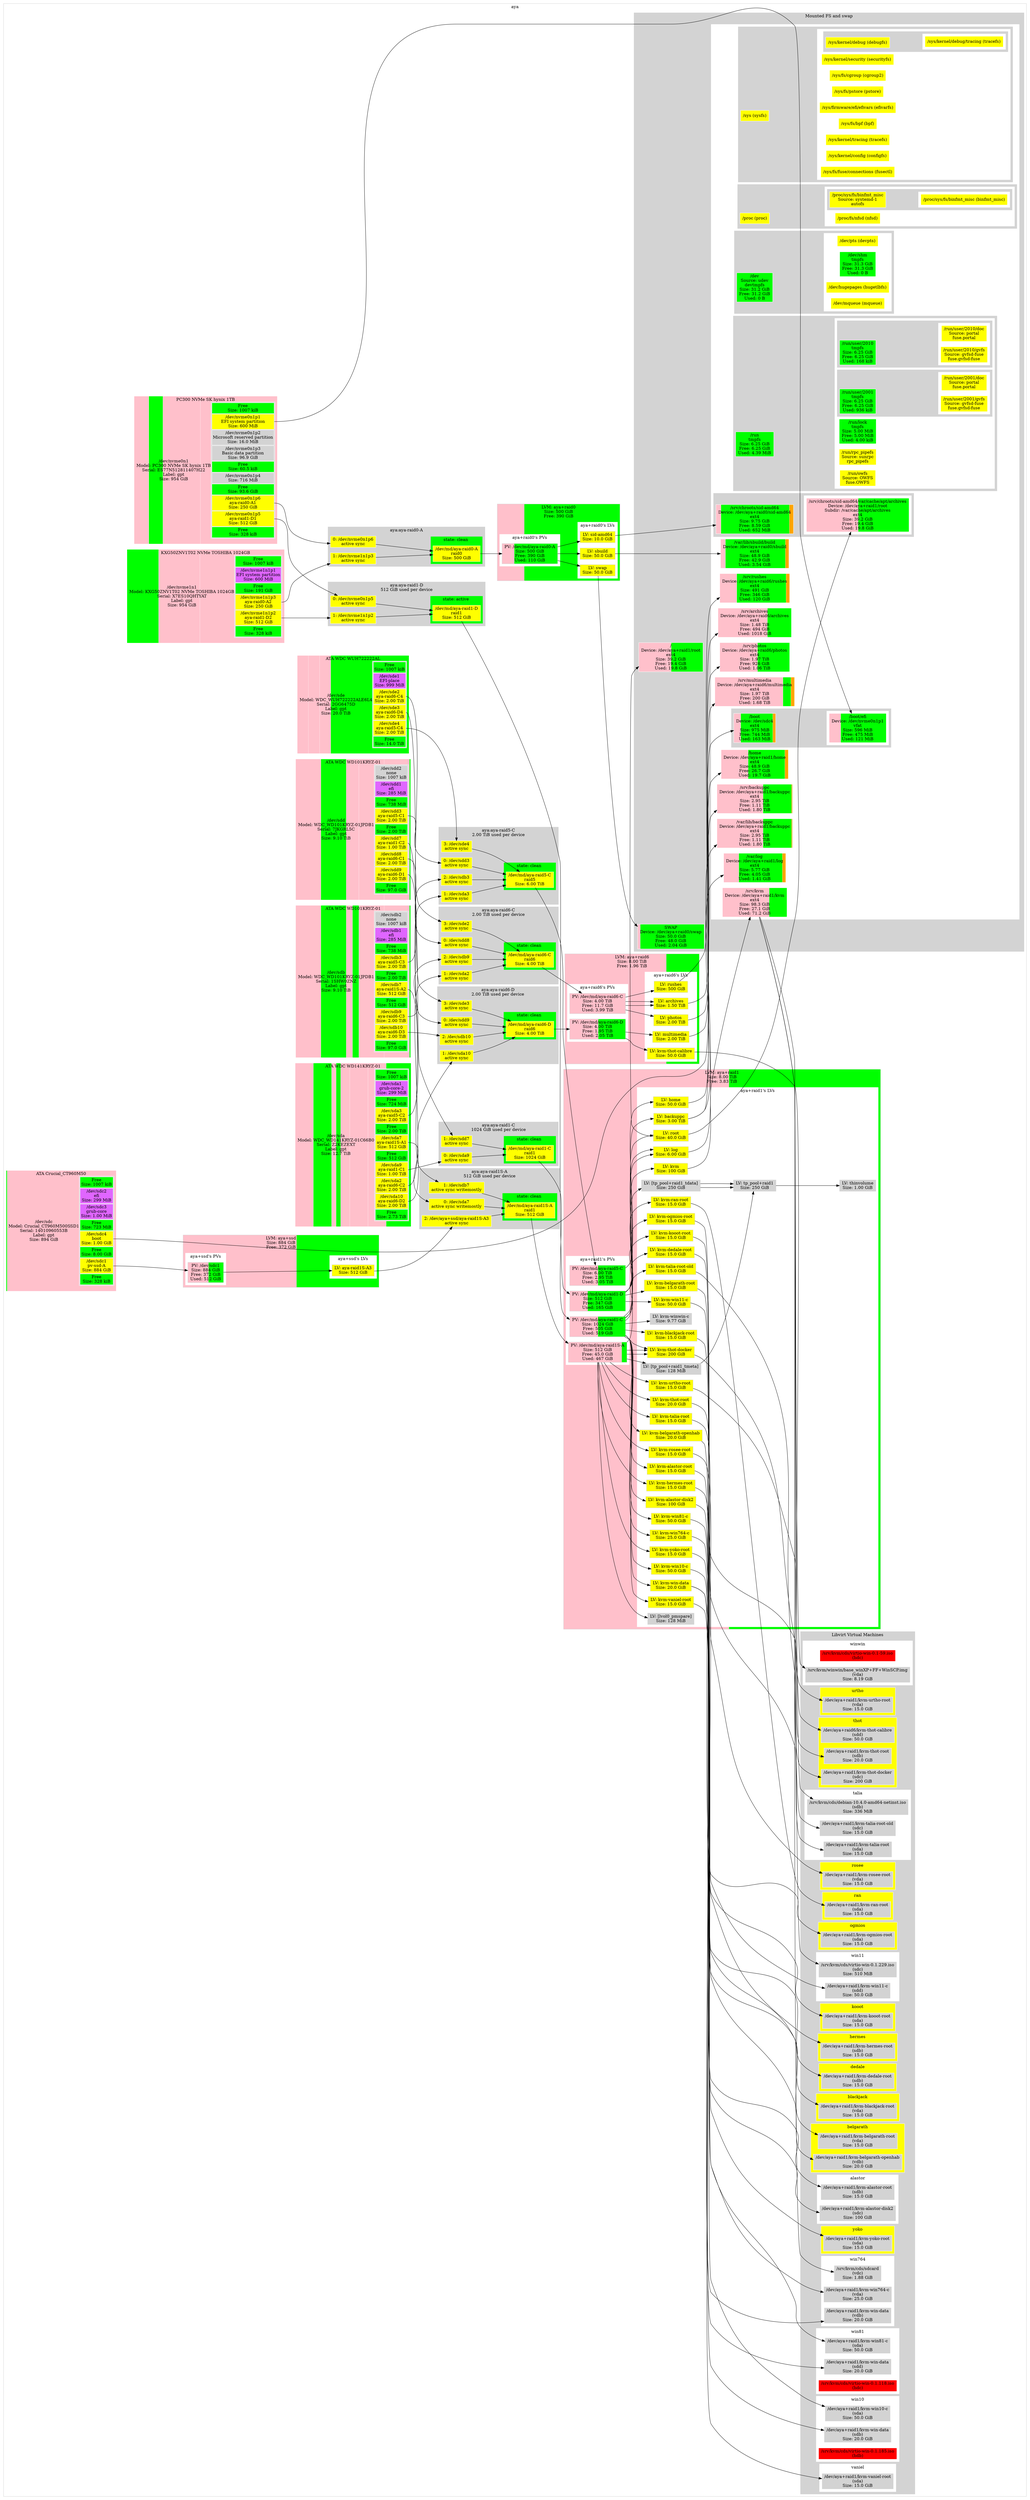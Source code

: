 digraph "aya"{ // HEADER: MACHINE
	rankdir=LR; // HEADER: MACHINE
	subgraph "cluster_machine@aya" {
		style=filled;
		color=lightgrey;
		fillcolor=white;
		node [style=filled,color=white,fillcolor=white,shape=rectangle];
			{ "machine@aya|Partition::GPT@nvme0n1" [
				label=<<TABLE BORDER="0" CELLPADDING="0" CELLSPACING="0">
						<TR> <TD COLSPAN="2">PC300 NVMe SK hynix 1TB</TD> </TR><TR><TD >/dev/nvme0n1<BR/>Model: PC300 NVMe SK hynix 1TB<BR/>Serial: ES77N512811407H22<BR/>Label: gpt<BR/>Size: 954 GiB</TD>    <TD BGCOLOR="lightgrey">
						<TABLE >
							<TR>
								<TD bgcolor="green">
								Free<BR/>Size: 1007 kiB
								</TD>
							</TR>
							<TR>
								<TD PORT="1" BGCOLOR="yellow">
								/dev/nvme0n1p1<BR/>EFI system partition<BR/>Size: 600 MiB
								</TD>
							</TR>
							<TR>
								<TD PORT="2" BGCOLOR="lightgrey">
								/dev/nvme0n1p2<BR/>Microsoft reserved partition<BR/>Size: 16.0 MiB
								</TD>
							</TR>
							<TR>
								<TD PORT="3" BGCOLOR="lightgrey">
								/dev/nvme0n1p3<BR/>Basic data partition<BR/>Size: 96.9 GiB
								</TD>
							</TR>
							<TR>
								<TD bgcolor="green">
								Free<BR/>Size: 60.5 kiB
								</TD>
							</TR>
							<TR>
								<TD PORT="4" BGCOLOR="lightgrey">
								/dev/nvme0n1p4<BR/>Size: 716 MiB
								</TD>
							</TR>
							<TR>
								<TD bgcolor="green">
								Free<BR/>Size: 93.6 GiB
								</TD>
							</TR>
							<TR>
								<TD PORT="6" BGCOLOR="yellow">
								/dev/nvme0n1p6<BR/>aya-raid0-A1<BR/>Size: 250 GiB
								</TD>
							</TR>
							<TR>
								<TD PORT="5" BGCOLOR="yellow">
								/dev/nvme0n1p5<BR/>aya-raid1-D1<BR/>Size: 512 GiB
								</TD>
							</TR>
							<TR>
								<TD bgcolor="green">
								Free<BR/>Size: 328 kiB
								</TD>
							</TR>
						</TABLE>
						</TD> </TR><TR> <TD COLSPAN="2"> </TD> </TR>
					</TABLE>
				>;
				// Style node
				color=white;
				fillcolor=lightgrey;
				shape="rectangle";
				style=striped;
				fillcolor="green;0.000001:pink;0.000614:pink;0.000016:pink;0.101629:green;0.000000:pink;0.000733:green;0.098155:pink;0.262090:pink;0.536761:green;0.000000";
			]; }
			{ "machine@aya|Partition::GPT@nvme1n1" [
				label=<<TABLE BORDER="0" CELLPADDING="0" CELLSPACING="0">
						<TR> <TD COLSPAN="2">KXG50ZNV1T02 NVMe TOSHIBA 1024GB</TD> </TR><TR><TD >/dev/nvme1n1<BR/>Model: KXG50ZNV1T02 NVMe TOSHIBA 1024GB<BR/>Serial: X7ES10QHTYAT<BR/>Label: gpt<BR/>Size: 954 GiB</TD>    <TD BGCOLOR="lightgrey">
						<TABLE >
							<TR>
								<TD bgcolor="green">
								Free<BR/>Size: 1007 kiB
								</TD>
							</TR>
							<TR>
								<TD PORT="1" BGCOLOR="mediumorchid1">
								/dev/nvme1n1p1<BR/>EFI system partition<BR/>Size: 600 MiB
								</TD>
							</TR>
							<TR>
								<TD bgcolor="green">
								Free<BR/>Size: 191 GiB
								</TD>
							</TR>
							<TR>
								<TD PORT="3" BGCOLOR="yellow">
								/dev/nvme1n1p3<BR/>aya-raid0-A2<BR/>Size: 250 GiB
								</TD>
							</TR>
							<TR>
								<TD PORT="2" BGCOLOR="yellow">
								/dev/nvme1n1p2<BR/>aya-raid1-D2<BR/>Size: 512 GiB
								</TD>
							</TR>
							<TR>
								<TD bgcolor="green">
								Free<BR/>Size: 328 kiB
								</TD>
							</TR>
						</TABLE>
						</TD> </TR><TR> <TD COLSPAN="2"> </TD> </TR>
					</TABLE>
				>;
				// Style node
				color=white;
				fillcolor=lightgrey;
				shape="rectangle";
				style=striped;
				fillcolor="green;0.000001:pink;0.000614:green;0.200533:pink;0.262090:pink;0.536761:green;0.000000";
			]; }
			{ "machine@aya|Partition::GPT@sda" [
				label=<<TABLE BORDER="0" CELLPADDING="0" CELLSPACING="0">
						<TR> <TD COLSPAN="2">ATA WDC WD141KRYZ-01</TD> </TR><TR><TD >/dev/sda<BR/>Model: WDC_WD141KRYZ-01C66B0<BR/>Serial: Z2KEZEXT<BR/>Label: gpt<BR/>Size: 12.7 TiB</TD>    <TD BGCOLOR="lightgrey">
						<TABLE >
							<TR>
								<TD bgcolor="green">
								Free<BR/>Size: 1007 kiB
								</TD>
							</TR>
							<TR>
								<TD PORT="1" BGCOLOR="mediumorchid1">
								/dev/sda1<BR/>grub-core-2<BR/>Size: 299 MiB
								</TD>
							</TR>
							<TR>
								<TD bgcolor="green">
								Free<BR/>Size: 724 MiB
								</TD>
							</TR>
							<TR>
								<TD PORT="3" BGCOLOR="yellow">
								/dev/sda3<BR/>aya-raid5-C2<BR/>Size: 2.00 TiB
								</TD>
							</TR>
							<TR>
								<TD bgcolor="green">
								Free<BR/>Size: 2.00 TiB
								</TD>
							</TR>
							<TR>
								<TD PORT="7" BGCOLOR="yellow">
								/dev/sda7<BR/>aya-raid1S-A1<BR/>Size: 512 GiB
								</TD>
							</TR>
							<TR>
								<TD bgcolor="green">
								Free<BR/>Size: 512 GiB
								</TD>
							</TR>
							<TR>
								<TD PORT="9" BGCOLOR="yellow">
								/dev/sda9<BR/>aya-raid1-C1<BR/>Size: 1.00 TiB
								</TD>
							</TR>
							<TR>
								<TD PORT="2" BGCOLOR="yellow">
								/dev/sda2<BR/>aya-raid6-C2<BR/>Size: 2.00 TiB
								</TD>
							</TR>
							<TR>
								<TD PORT="10" BGCOLOR="yellow">
								/dev/sda10<BR/>aya-raid6-D2<BR/>Size: 2.00 TiB
								</TD>
							</TR>
							<TR>
								<TD bgcolor="green">
								Free<BR/>Size: 2.73 TiB
								</TD>
							</TR>
						</TABLE>
						</TD> </TR><TR> <TD COLSPAN="2"> </TD> </TR>
					</TABLE>
				>;
				// Style node
				color=white;
				fillcolor=lightgrey;
				shape="rectangle";
				style=striped;
				fillcolor="green;0.000000:pink;0.000022:green;0.000054:pink;0.157067:green;0.157067:pink;0.039267:green;0.039267:pink;0.078534:pink;0.157067:pink;0.157067:green;0.214587";
			]; }
			{ "machine@aya|Partition::GPT@sdb" [
				label=<<TABLE BORDER="0" CELLPADDING="0" CELLSPACING="0">
						<TR> <TD COLSPAN="2">ATA WDC WD101KRYZ-01</TD> </TR><TR><TD >/dev/sdb<BR/>Model: WDC_WD101KRYZ-01JPDB1<BR/>Serial: 1SHW0ZNZ<BR/>Label: gpt<BR/>Size: 9.10 TiB</TD>    <TD BGCOLOR="lightgrey">
						<TABLE >
							<TR>
								<TD PORT="2" BGCOLOR="lightgrey">
								/dev/sdb2<BR/>none<BR/>Size: 1007 kiB
								</TD>
							</TR>
							<TR>
								<TD PORT="1" BGCOLOR="mediumorchid1">
								/dev/sdb1<BR/>efi<BR/>Size: 285 MiB
								</TD>
							</TR>
							<TR>
								<TD bgcolor="green">
								Free<BR/>Size: 738 MiB
								</TD>
							</TR>
							<TR>
								<TD PORT="3" BGCOLOR="yellow">
								/dev/sdb3<BR/>aya-raid5-C3<BR/>Size: 2.00 TiB
								</TD>
							</TR>
							<TR>
								<TD bgcolor="green">
								Free<BR/>Size: 2.00 TiB
								</TD>
							</TR>
							<TR>
								<TD PORT="7" BGCOLOR="yellow">
								/dev/sdb7<BR/>aya-raid1S-A2<BR/>Size: 512 GiB
								</TD>
							</TR>
							<TR>
								<TD bgcolor="green">
								Free<BR/>Size: 512 GiB
								</TD>
							</TR>
							<TR>
								<TD PORT="9" BGCOLOR="yellow">
								/dev/sdb9<BR/>aya-raid6-C3<BR/>Size: 2.00 TiB
								</TD>
							</TR>
							<TR>
								<TD PORT="10" BGCOLOR="yellow">
								/dev/sdb10<BR/>aya-raid6-D3<BR/>Size: 2.00 TiB
								</TD>
							</TR>
							<TR>
								<TD bgcolor="green">
								Free<BR/>Size: 97.0 GiB
								</TD>
							</TR>
						</TABLE>
						</TD> </TR><TR> <TD COLSPAN="2"> </TD> </TR>
					</TABLE>
				>;
				// Style node
				color=white;
				fillcolor=lightgrey;
				shape="rectangle";
				style=striped;
				fillcolor="pink;0.000000:pink;0.000030:green;0.000077:pink;0.219884:green;0.219884:pink;0.054971:green;0.054971:pink;0.219884:pink;0.219884:green;0.010414";
			]; }
			{ "machine@aya|Partition::GPT@sdc" [
				label=<<TABLE BORDER="0" CELLPADDING="0" CELLSPACING="0">
						<TR> <TD COLSPAN="2">ATA Crucial_CT960M50</TD> </TR><TR><TD >/dev/sdc<BR/>Model: Crucial_CT960M500SSD1<BR/>Serial: 14010960553B<BR/>Label: gpt<BR/>Size: 894 GiB</TD>    <TD BGCOLOR="lightgrey">
						<TABLE >
							<TR>
								<TD bgcolor="green">
								Free<BR/>Size: 1007 kiB
								</TD>
							</TR>
							<TR>
								<TD PORT="2" BGCOLOR="mediumorchid1">
								/dev/sdc2<BR/>efi<BR/>Size: 299 MiB
								</TD>
							</TR>
							<TR>
								<TD PORT="3" BGCOLOR="mediumorchid1">
								/dev/sdc3<BR/>grub-core<BR/>Size: 1.00 MiB
								</TD>
							</TR>
							<TR>
								<TD bgcolor="green">
								Free<BR/>Size: 723 MiB
								</TD>
							</TR>
							<TR>
								<TD PORT="4" BGCOLOR="yellow">
								/dev/sdc4<BR/>boot<BR/>Size: 1.00 GiB
								</TD>
							</TR>
							<TR>
								<TD bgcolor="green">
								Free<BR/>Size: 8.00 GiB
								</TD>
							</TR>
							<TR>
								<TD PORT="1" BGCOLOR="yellow">
								/dev/sdc1<BR/>pv-ssd-A<BR/>Size: 884 GiB
								</TD>
							</TR>
							<TR>
								<TD bgcolor="green">
								Free<BR/>Size: 328 kiB
								</TD>
							</TR>
						</TABLE>
						</TD> </TR><TR> <TD COLSPAN="2"> </TD> </TR>
					</TABLE>
				>;
				// Style node
				color=white;
				fillcolor=lightgrey;
				shape="rectangle";
				style=striped;
				fillcolor="green;0.000001:pink;0.000327:pink;0.000001:green;0.000790:pink;0.001118:green;0.008946:pink;0.988817:green;0.000000";
			]; }
			{ "machine@aya|Partition::GPT@sdd" [
				label=<<TABLE BORDER="0" CELLPADDING="0" CELLSPACING="0">
						<TR> <TD COLSPAN="2">ATA WDC WD101KRYZ-01</TD> </TR><TR><TD >/dev/sdd<BR/>Model: WDC_WD101KRYZ-01JPDB1<BR/>Serial: 7JKGRL5C<BR/>Label: gpt<BR/>Size: 9.10 TiB</TD>    <TD BGCOLOR="lightgrey">
						<TABLE >
							<TR>
								<TD PORT="2" BGCOLOR="lightgrey">
								/dev/sdd2<BR/>none<BR/>Size: 1007 kiB
								</TD>
							</TR>
							<TR>
								<TD PORT="1" BGCOLOR="mediumorchid1">
								/dev/sdd1<BR/>efi<BR/>Size: 285 MiB
								</TD>
							</TR>
							<TR>
								<TD bgcolor="green">
								Free<BR/>Size: 738 MiB
								</TD>
							</TR>
							<TR>
								<TD PORT="3" BGCOLOR="yellow">
								/dev/sdd3<BR/>aya-raid5-C1<BR/>Size: 2.00 TiB
								</TD>
							</TR>
							<TR>
								<TD bgcolor="green">
								Free<BR/>Size: 2.00 TiB
								</TD>
							</TR>
							<TR>
								<TD PORT="7" BGCOLOR="yellow">
								/dev/sdd7<BR/>aya-raid1-C2<BR/>Size: 1.00 TiB
								</TD>
							</TR>
							<TR>
								<TD PORT="8" BGCOLOR="yellow">
								/dev/sdd8<BR/>aya-raid6-C1<BR/>Size: 2.00 TiB
								</TD>
							</TR>
							<TR>
								<TD PORT="9" BGCOLOR="yellow">
								/dev/sdd9<BR/>aya-raid6-D1<BR/>Size: 2.00 TiB
								</TD>
							</TR>
							<TR>
								<TD bgcolor="green">
								Free<BR/>Size: 97.0 GiB
								</TD>
							</TR>
						</TABLE>
						</TD> </TR><TR> <TD COLSPAN="2"> </TD> </TR>
					</TABLE>
				>;
				// Style node
				color=white;
				fillcolor=lightgrey;
				shape="rectangle";
				style=striped;
				fillcolor="pink;0.000000:pink;0.000030:green;0.000077:pink;0.219884:green;0.219884:pink;0.109942:pink;0.219884:pink;0.219884:green;0.010414";
			]; }
			{ "machine@aya|Partition::GPT@sde" [
				label=<<TABLE BORDER="0" CELLPADDING="0" CELLSPACING="0">
						<TR> <TD COLSPAN="2">ATA WDC WUH722222AL</TD> </TR><TR><TD >/dev/sde<BR/>Model: WDC_WUH722222ALE6L4<BR/>Serial: 2GG6475D<BR/>Label: gpt<BR/>Size: 20.0 TiB</TD>    <TD BGCOLOR="lightgrey">
						<TABLE >
							<TR>
								<TD bgcolor="green">
								Free<BR/>Size: 1007 kiB
								</TD>
							</TR>
							<TR>
								<TD PORT="1" BGCOLOR="mediumorchid1">
								/dev/sde1<BR/>EFI-place<BR/>Size: 999 MiB
								</TD>
							</TR>
							<TR>
								<TD PORT="2" BGCOLOR="yellow">
								/dev/sde2<BR/>aya-raid6-C4<BR/>Size: 2.00 TiB
								</TD>
							</TR>
							<TR>
								<TD PORT="3" BGCOLOR="yellow">
								/dev/sde3<BR/>aya-raid6-D4<BR/>Size: 2.00 TiB
								</TD>
							</TR>
							<TR>
								<TD PORT="4" BGCOLOR="yellow">
								/dev/sde4<BR/>aya-raid5-C4<BR/>Size: 2.00 TiB
								</TD>
							</TR>
							<TR>
								<TD bgcolor="green">
								Free<BR/>Size: 14.0 TiB
								</TD>
							</TR>
						</TABLE>
						</TD> </TR><TR> <TD COLSPAN="2"> </TD> </TR>
					</TABLE>
				>;
				// Style node
				color=white;
				fillcolor=lightgrey;
				shape="rectangle";
				style=striped;
				fillcolor="green;0.000000:pink;0.000048:pink;0.099951:pink;0.099951:pink;0.099951:green;0.700099";
			]; }
			subgraph "cluster_machine@aya|LVM::VG@aya+raid0" {
				style=filled;
				color=lightgrey;
				fillcolor=lightgrey;
				node [style=filled,color=lightgrey,fillcolor=lightgrey,shape=rectangle];
				subgraph "cluster_machine@aya|LVM::VG@aya+raid0|::PVs" {
					color=white;
					fillcolor=white;
					{ "machine@aya|LVM::VG@aya+raid0|::PVs|::PV@md127" [
						label="PV: /dev/md/aya-raid0-A\nSize: 500 GiB\nFree: 390 GiB\nUsed: 110 GiB";
						shape=rectangle;style=striped;fillcolor="pink;0.220112.2:green"
					]; }
					label="aya+raid0's PVs";
				}
				subgraph "cluster_machine@aya|LVM::VG@aya+raid0|::LVs" {
					color=white;
					fillcolor=white;
					{ "machine@aya|LVM::VG@aya+raid0|::LVs|::LV@sbuild" [
						label="LV: sbuild\nSize: 50.0 GiB";
						fillcolor="yellow"
					]; }
					{ "machine@aya|LVM::VG@aya+raid0|::LVs|::LV@sid-amd64" [
						label="LV: sid-amd64\nSize: 10.0 GiB";
						fillcolor="yellow"
					]; }
					{ "machine@aya|LVM::VG@aya+raid0|::LVs|::LV@swap" [
						label="LV: swap\nSize: 50.0 GiB";
						fillcolor="yellow"
					]; }
					label="aya+raid0's LVs";
				}
				label="LVM: aya+raid0\nSize: 500 GiB\nFree: 390 GiB";
				style=striped;fillcolor="pink;0.220112.2:green"
			}
			subgraph "cluster_machine@aya|LVM::VG@aya+raid1" {
				style=filled;
				color=lightgrey;
				fillcolor=lightgrey;
				node [style=filled,color=lightgrey,fillcolor=lightgrey,shape=rectangle];
				subgraph "cluster_machine@aya|LVM::VG@aya+raid1|::PVs" {
					color=white;
					fillcolor=white;
					{ "machine@aya|LVM::VG@aya+raid1|::PVs|::PV@md121" [
						label="PV: /dev/md/aya-raid1-C\nSize: 1024 GiB\nFree: 505 GiB\nUsed: 519 GiB";
						shape=rectangle;style=striped;fillcolor="pink;0.507041.2:green"
					]; }
					{ "machine@aya|LVM::VG@aya+raid1|::PVs|::PV@md122" [
						label="PV: /dev/md/aya-raid1S-A\nSize: 512 GiB\nFree: 45.0 GiB\nUsed: 467 GiB";
						shape=rectangle;style=striped;fillcolor="pink;0.912087.2:green"
					]; }
					{ "machine@aya|LVM::VG@aya+raid1|::PVs|::PV@md125" [
						label="PV: /dev/md/aya-raid5-C\nSize: 6.00 TiB\nFree: 2.95 TiB\nUsed: 3.05 TiB";
						shape=rectangle;style=striped;fillcolor="pink;0.508170.2:green"
					]; }
					{ "machine@aya|LVM::VG@aya+raid1|::PVs|::PV@md126" [
						label="PV: /dev/md/aya-raid1-D\nSize: 512 GiB\nFree: 347 GiB\nUsed: 165 GiB";
						shape=rectangle;style=striped;fillcolor="pink;0.322347.2:green"
					]; }
					label="aya+raid1's PVs";
				}
				subgraph "cluster_machine@aya|LVM::VG@aya+raid1|::LVs" {
					color=white;
					fillcolor=white;
					{ "machine@aya|LVM::VG@aya+raid1|::LVs|::LV@[lvol0_pmspare]" [
						label="LV: [lvol0_pmspare]\nSize: 128 MiB";
						fillcolor="lightgrey"
					]; }
					{ "machine@aya|LVM::VG@aya+raid1|::LVs|::LV@[tp_pool+raid1_tdata]" [
						label="LV: [tp_pool+raid1_tdata]\nSize: 250 GiB";
						fillcolor="lightgrey"
					]; }
					{ "machine@aya|LVM::VG@aya+raid1|::LVs|::LV@[tp_pool+raid1_tmeta]" [
						label="LV: [tp_pool+raid1_tmeta]\nSize: 128 MiB";
						fillcolor="lightgrey"
					]; }
					{ "machine@aya|LVM::VG@aya+raid1|::LVs|::LV@backuppc" [
						label="LV: backuppc\nSize: 3.00 TiB";
						fillcolor="yellow"
					]; }
					{ "machine@aya|LVM::VG@aya+raid1|::LVs|::LV@home" [
						label="LV: home\nSize: 50.0 GiB";
						fillcolor="yellow"
					]; }
					{ "machine@aya|LVM::VG@aya+raid1|::LVs|::LV@kvm" [
						label="LV: kvm\nSize: 100 GiB";
						fillcolor="yellow"
					]; }
					{ "machine@aya|LVM::VG@aya+raid1|::LVs|::LV@kvm-alastor-disk2" [
						label="LV: kvm-alastor-disk2\nSize: 100 GiB";
						fillcolor="yellow"
					]; }
					{ "machine@aya|LVM::VG@aya+raid1|::LVs|::LV@kvm-alastor-root" [
						label="LV: kvm-alastor-root\nSize: 15.0 GiB";
						fillcolor="yellow"
					]; }
					{ "machine@aya|LVM::VG@aya+raid1|::LVs|::LV@kvm-belgarath-openhab" [
						label="LV: kvm-belgarath-openhab\nSize: 20.0 GiB";
						fillcolor="yellow"
					]; }
					{ "machine@aya|LVM::VG@aya+raid1|::LVs|::LV@kvm-belgarath-root" [
						label="LV: kvm-belgarath-root\nSize: 15.0 GiB";
						fillcolor="yellow"
					]; }
					{ "machine@aya|LVM::VG@aya+raid1|::LVs|::LV@kvm-blackjack-root" [
						label="LV: kvm-blackjack-root\nSize: 15.0 GiB";
						fillcolor="yellow"
					]; }
					{ "machine@aya|LVM::VG@aya+raid1|::LVs|::LV@kvm-dedale-root" [
						label="LV: kvm-dedale-root\nSize: 15.0 GiB";
						fillcolor="yellow"
					]; }
					{ "machine@aya|LVM::VG@aya+raid1|::LVs|::LV@kvm-hermes-root" [
						label="LV: kvm-hermes-root\nSize: 15.0 GiB";
						fillcolor="yellow"
					]; }
					{ "machine@aya|LVM::VG@aya+raid1|::LVs|::LV@kvm-kooot-root" [
						label="LV: kvm-kooot-root\nSize: 15.0 GiB";
						fillcolor="yellow"
					]; }
					{ "machine@aya|LVM::VG@aya+raid1|::LVs|::LV@kvm-ogmios-root" [
						label="LV: kvm-ogmios-root\nSize: 15.0 GiB";
						fillcolor="yellow"
					]; }
					{ "machine@aya|LVM::VG@aya+raid1|::LVs|::LV@kvm-ran-root" [
						label="LV: kvm-ran-root\nSize: 15.0 GiB";
						fillcolor="yellow"
					]; }
					{ "machine@aya|LVM::VG@aya+raid1|::LVs|::LV@kvm-rosee-root" [
						label="LV: kvm-rosee-root\nSize: 15.0 GiB";
						fillcolor="yellow"
					]; }
					{ "machine@aya|LVM::VG@aya+raid1|::LVs|::LV@kvm-talia-root" [
						label="LV: kvm-talia-root\nSize: 15.0 GiB";
						fillcolor="yellow"
					]; }
					{ "machine@aya|LVM::VG@aya+raid1|::LVs|::LV@kvm-talia-root-old" [
						label="LV: kvm-talia-root-old\nSize: 15.0 GiB";
						fillcolor="yellow"
					]; }
					{ "machine@aya|LVM::VG@aya+raid1|::LVs|::LV@kvm-thot-docker" [
						label="LV: kvm-thot-docker\nSize: 200 GiB";
						fillcolor="yellow"
					]; }
					{ "machine@aya|LVM::VG@aya+raid1|::LVs|::LV@kvm-thot-root" [
						label="LV: kvm-thot-root\nSize: 20.0 GiB";
						fillcolor="yellow"
					]; }
					{ "machine@aya|LVM::VG@aya+raid1|::LVs|::LV@kvm-urtho-root" [
						label="LV: kvm-urtho-root\nSize: 15.0 GiB";
						fillcolor="yellow"
					]; }
					{ "machine@aya|LVM::VG@aya+raid1|::LVs|::LV@kvm-vaniel-root" [
						label="LV: kvm-vaniel-root\nSize: 15.0 GiB";
						fillcolor="yellow"
					]; }
					{ "machine@aya|LVM::VG@aya+raid1|::LVs|::LV@kvm-win-data" [
						label="LV: kvm-win-data\nSize: 20.0 GiB";
						fillcolor="yellow"
					]; }
					{ "machine@aya|LVM::VG@aya+raid1|::LVs|::LV@kvm-win10-c" [
						label="LV: kvm-win10-c\nSize: 50.0 GiB";
						fillcolor="yellow"
					]; }
					{ "machine@aya|LVM::VG@aya+raid1|::LVs|::LV@kvm-win11-c" [
						label="LV: kvm-win11-c\nSize: 50.0 GiB";
						fillcolor="yellow"
					]; }
					{ "machine@aya|LVM::VG@aya+raid1|::LVs|::LV@kvm-win764-c" [
						label="LV: kvm-win764-c\nSize: 25.0 GiB";
						fillcolor="yellow"
					]; }
					{ "machine@aya|LVM::VG@aya+raid1|::LVs|::LV@kvm-win81-c" [
						label="LV: kvm-win81-c\nSize: 50.0 GiB";
						fillcolor="yellow"
					]; }
					{ "machine@aya|LVM::VG@aya+raid1|::LVs|::LV@kvm-winwin-c" [
						label="LV: kvm-winwin-c\nSize: 9.77 GiB";
						fillcolor="lightgrey"
					]; }
					{ "machine@aya|LVM::VG@aya+raid1|::LVs|::LV@kvm-yoko-root" [
						label="LV: kvm-yoko-root\nSize: 15.0 GiB";
						fillcolor="yellow"
					]; }
					{ "machine@aya|LVM::VG@aya+raid1|::LVs|::LV@log" [
						label="LV: log\nSize: 6.00 GiB";
						fillcolor="yellow"
					]; }
					{ "machine@aya|LVM::VG@aya+raid1|::LVs|::LV@root" [
						label="LV: root\nSize: 40.0 GiB";
						fillcolor="yellow"
					]; }
					{ "machine@aya|LVM::VG@aya+raid1|::LVs|::LV@thinvolume" [
						label="LV: thinvolume\nSize: 1.00 GiB";
						fillcolor="lightgrey"
					]; }
					{ "machine@aya|LVM::VG@aya+raid1|::LVs|::LV@tp_pool+raid1" [
						label="LV: tp_pool+raid1\nSize: 250 GiB";
						fillcolor="lightgrey"
					]; }
					label="aya+raid1's LVs";
				}
				label="LVM: aya+raid1\nSize: 8.00 TiB\nFree: 3.83 TiB";
				style=striped;fillcolor="pink;0.521657.2:green"
			}
			subgraph "cluster_machine@aya|LVM::VG@aya+raid6" {
				style=filled;
				color=lightgrey;
				fillcolor=lightgrey;
				node [style=filled,color=lightgrey,fillcolor=lightgrey,shape=rectangle];
				subgraph "cluster_machine@aya|LVM::VG@aya+raid6|::PVs" {
					color=white;
					fillcolor=white;
					{ "machine@aya|LVM::VG@aya+raid6|::PVs|::PV@md123" [
						label="PV: /dev/md/aya-raid6-C\nSize: 4.00 TiB\nFree: 11.7 GiB\nUsed: 3.99 TiB";
						shape=rectangle;style=striped;fillcolor="pink;0.997132.2:green"
					]; }
					{ "machine@aya|LVM::VG@aya+raid6|::PVs|::PV@md124" [
						label="PV: /dev/md/aya-raid6-D\nSize: 4.00 TiB\nFree: 1.95 TiB\nUsed: 2.05 TiB";
						shape=rectangle;style=striped;fillcolor="pink;0.512239.2:green"
					]; }
					label="aya+raid6's PVs";
				}
				subgraph "cluster_machine@aya|LVM::VG@aya+raid6|::LVs" {
					color=white;
					fillcolor=white;
					{ "machine@aya|LVM::VG@aya+raid6|::LVs|::LV@archives" [
						label="LV: archives\nSize: 1.50 TiB";
						fillcolor="yellow"
					]; }
					{ "machine@aya|LVM::VG@aya+raid6|::LVs|::LV@kvm-thot-calibre" [
						label="LV: kvm-thot-calibre\nSize: 50.0 GiB";
						fillcolor="yellow"
					]; }
					{ "machine@aya|LVM::VG@aya+raid6|::LVs|::LV@multimedia" [
						label="LV: multimedia\nSize: 2.00 TiB";
						fillcolor="yellow"
					]; }
					{ "machine@aya|LVM::VG@aya+raid6|::LVs|::LV@photos" [
						label="LV: photos\nSize: 2.00 TiB";
						fillcolor="yellow"
					]; }
					{ "machine@aya|LVM::VG@aya+raid6|::LVs|::LV@rushes" [
						label="LV: rushes\nSize: 500 GiB";
						fillcolor="yellow"
					]; }
					label="aya+raid6's LVs";
				}
				label="LVM: aya+raid6\nSize: 8.00 TiB\nFree: 1.96 TiB";
				style=striped;fillcolor="pink;0.754685.2:green"
			}
			subgraph "cluster_machine@aya|LVM::VG@aya+ssd" {
				style=filled;
				color=lightgrey;
				fillcolor=lightgrey;
				node [style=filled,color=lightgrey,fillcolor=lightgrey,shape=rectangle];
				subgraph "cluster_machine@aya|LVM::VG@aya+ssd|::PVs" {
					color=white;
					fillcolor=white;
					{ "machine@aya|LVM::VG@aya+ssd|::PVs|::PV@sdc1" [
						label="PV: /dev/sdc1\nSize: 884 GiB\nFree: 372 GiB\nUsed: 512 GiB";
						shape=rectangle;style=striped;fillcolor="pink;0.579022.2:green"
					]; }
					label="aya+ssd's PVs";
				}
				subgraph "cluster_machine@aya|LVM::VG@aya+ssd|::LVs" {
					color=white;
					fillcolor=white;
					{ "machine@aya|LVM::VG@aya+ssd|::LVs|::LV@aya-raid1S-A3" [
						label="LV: aya-raid1S-A3\nSize: 512 GiB";
						fillcolor="yellow"
					]; }
					label="aya+ssd's LVs";
				}
				label="LVM: aya+ssd\nSize: 884 GiB\nFree: 372 GiB";
				style=striped;fillcolor="pink;0.579022.2:green"
			}
			subgraph "cluster_machine@aya|RAID::MD@md121" {
				style=filled;
				color=lightgrey;
				fillcolor=lightgrey;
				node [style=filled,color=white,fillcolor=lightgrey,shape=rectangle];
				subgraph "cluster_machine@aya|RAID::MD@md121|::State" {
					{ "machine@aya|RAID::MD@md121|::State|::RaidDevice@md121" [
						label="/dev/md/aya-raid1-C\nraid1\nSize: 1024 GiB";
						fillcolor="yellow"
					]; }
					label="state: clean ";
					shape=oval
					fillcolor=green
				}
				{ "machine@aya|RAID::MD@md121|::Device@sda9" [
					label="0: /dev/sda9\nactive sync";
					fillcolor=yellow
				]; }
				{ "machine@aya|RAID::MD@md121|::Device@sdd7" [
					label="1: /dev/sdd7\nactive sync";
					fillcolor=yellow
				]; }
				label="aya:aya-raid1-C\n1024 GiB used per device";
			}
			subgraph "cluster_machine@aya|RAID::MD@md122" {
				style=filled;
				color=lightgrey;
				fillcolor=lightgrey;
				node [style=filled,color=white,fillcolor=lightgrey,shape=rectangle];
				subgraph "cluster_machine@aya|RAID::MD@md122|::State" {
					{ "machine@aya|RAID::MD@md122|::State|::RaidDevice@md122" [
						label="/dev/md/aya-raid1S-A\nraid1\nSize: 512 GiB";
						fillcolor="yellow"
					]; }
					label="state: clean ";
					shape=oval
					fillcolor=green
				}
				{ "machine@aya|RAID::MD@md122|::Device@dm-4" [
					label="2: /dev/aya+ssd/aya-raid1S-A3\nactive sync";
					fillcolor=yellow
				]; }
				{ "machine@aya|RAID::MD@md122|::Device@sda7" [
					label="0: /dev/sda7\nactive sync writemostly";
					fillcolor=yellow
				]; }
				{ "machine@aya|RAID::MD@md122|::Device@sdb7" [
					label="1: /dev/sdb7\nactive sync writemostly";
					fillcolor=yellow
				]; }
				label="aya:aya-raid1S-A\n512 GiB used per device";
			}
			subgraph "cluster_machine@aya|RAID::MD@md123" {
				style=filled;
				color=lightgrey;
				fillcolor=lightgrey;
				node [style=filled,color=white,fillcolor=lightgrey,shape=rectangle];
				subgraph "cluster_machine@aya|RAID::MD@md123|::State" {
					{ "machine@aya|RAID::MD@md123|::State|::RaidDevice@md123" [
						label="/dev/md/aya-raid6-C\nraid6\nSize: 4.00 TiB";
						fillcolor="yellow"
					]; }
					label="state: clean ";
					shape=oval
					fillcolor=green
				}
				{ "machine@aya|RAID::MD@md123|::Device@sda2" [
					label="1: /dev/sda2\nactive sync";
					fillcolor=yellow
				]; }
				{ "machine@aya|RAID::MD@md123|::Device@sdb9" [
					label="2: /dev/sdb9\nactive sync";
					fillcolor=yellow
				]; }
				{ "machine@aya|RAID::MD@md123|::Device@sdd8" [
					label="0: /dev/sdd8\nactive sync";
					fillcolor=yellow
				]; }
				{ "machine@aya|RAID::MD@md123|::Device@sde2" [
					label="3: /dev/sde2\nactive sync";
					fillcolor=yellow
				]; }
				label="aya:aya-raid6-C\n2.00 TiB used per device";
			}
			subgraph "cluster_machine@aya|RAID::MD@md124" {
				style=filled;
				color=lightgrey;
				fillcolor=lightgrey;
				node [style=filled,color=white,fillcolor=lightgrey,shape=rectangle];
				subgraph "cluster_machine@aya|RAID::MD@md124|::State" {
					{ "machine@aya|RAID::MD@md124|::State|::RaidDevice@md124" [
						label="/dev/md/aya-raid6-D\nraid6\nSize: 4.00 TiB";
						fillcolor="yellow"
					]; }
					label="state: clean ";
					shape=oval
					fillcolor=green
				}
				{ "machine@aya|RAID::MD@md124|::Device@sda10" [
					label="1: /dev/sda10\nactive sync";
					fillcolor=yellow
				]; }
				{ "machine@aya|RAID::MD@md124|::Device@sdb10" [
					label="2: /dev/sdb10\nactive sync";
					fillcolor=yellow
				]; }
				{ "machine@aya|RAID::MD@md124|::Device@sdd9" [
					label="0: /dev/sdd9\nactive sync";
					fillcolor=yellow
				]; }
				{ "machine@aya|RAID::MD@md124|::Device@sde3" [
					label="3: /dev/sde3\nactive sync";
					fillcolor=yellow
				]; }
				label="aya:aya-raid6-D\n2.00 TiB used per device";
			}
			subgraph "cluster_machine@aya|RAID::MD@md125" {
				style=filled;
				color=lightgrey;
				fillcolor=lightgrey;
				node [style=filled,color=white,fillcolor=lightgrey,shape=rectangle];
				subgraph "cluster_machine@aya|RAID::MD@md125|::State" {
					{ "machine@aya|RAID::MD@md125|::State|::RaidDevice@md125" [
						label="/dev/md/aya-raid5-C\nraid5\nSize: 6.00 TiB";
						fillcolor="yellow"
					]; }
					label="state: clean ";
					shape=oval
					fillcolor=green
				}
				{ "machine@aya|RAID::MD@md125|::Device@sda3" [
					label="1: /dev/sda3\nactive sync";
					fillcolor=yellow
				]; }
				{ "machine@aya|RAID::MD@md125|::Device@sdb3" [
					label="2: /dev/sdb3\nactive sync";
					fillcolor=yellow
				]; }
				{ "machine@aya|RAID::MD@md125|::Device@sdd3" [
					label="0: /dev/sdd3\nactive sync";
					fillcolor=yellow
				]; }
				{ "machine@aya|RAID::MD@md125|::Device@sde4" [
					label="3: /dev/sde4\nactive sync";
					fillcolor=yellow
				]; }
				label="aya:aya-raid5-C\n2.00 TiB used per device";
			}
			subgraph "cluster_machine@aya|RAID::MD@md126" {
				style=filled;
				color=lightgrey;
				fillcolor=lightgrey;
				node [style=filled,color=white,fillcolor=lightgrey,shape=rectangle];
				subgraph "cluster_machine@aya|RAID::MD@md126|::State" {
					{ "machine@aya|RAID::MD@md126|::State|::RaidDevice@md126" [
						label="/dev/md/aya-raid1-D\nraid1\nSize: 512 GiB";
						fillcolor="yellow"
					]; }
					label="state: active ";
					shape=oval
					fillcolor=green
				}
				{ "machine@aya|RAID::MD@md126|::Device@nvme0n1p5" [
					label="0: /dev/nvme0n1p5\nactive sync";
					fillcolor=yellow
				]; }
				{ "machine@aya|RAID::MD@md126|::Device@nvme1n1p2" [
					label="1: /dev/nvme1n1p2\nactive sync";
					fillcolor=yellow
				]; }
				label="aya:aya-raid1-D\n512 GiB used per device";
			}
			subgraph "cluster_machine@aya|RAID::MD@md127" {
				style=filled;
				color=lightgrey;
				fillcolor=lightgrey;
				node [style=filled,color=white,fillcolor=lightgrey,shape=rectangle];
				subgraph "cluster_machine@aya|RAID::MD@md127|::State" {
					{ "machine@aya|RAID::MD@md127|::State|::RaidDevice@md127" [
						label="/dev/md/aya-raid0-A\nraid0\nSize: 500 GiB";
						fillcolor="yellow"
					]; }
					label="state: clean ";
					shape=oval
					fillcolor=green
				}
				{ "machine@aya|RAID::MD@md127|::Device@nvme0n1p6" [
					label="0: /dev/nvme0n1p6\nactive sync";
					fillcolor=yellow
				]; }
				{ "machine@aya|RAID::MD@md127|::Device@nvme1n1p3" [
					label="1: /dev/nvme1n1p3\nactive sync";
					fillcolor=yellow
				]; }
				label="aya:aya-raid0-A";
			}
			subgraph "cluster_machine@aya|FS" {
				style=filled;
				color=lightgrey;
				fillcolor=lightgrey;
				node [style=filled,color=white,fillcolor=lightgrey,shape=rectangle];
				{ "machine@aya|FS|::SWAP::Partition@dm-2" [
					label="SWAP\nDevice: /dev/aya+raid0/swap\nSize: 50.0 GiB\nFree: 48.0 GiB\nUsed: 2.04 GiB";
					shape=rectangle;style=striped;fillcolor="pink;0.040801.2:green"
				]; }
				subgraph "cluster_machine@aya|FS|::MP@27@/" {
					style=filled;
					color=lightgrey;
					fillcolor=lightgrey;
					node [style=filled,color=white,fillcolor=lightgrey,shape=rectangle];
					{ "machine@aya|FS|::MP@27@/|::FS@FS@27@/" [
						label="/\nDevice: /dev/aya+raid1/root\next4\nSize: 39.2 GiB\nFree: 19.4 GiB\nUsed: 19.8 GiB";
						shape=rectangle;style=striped;fillcolor="pink;0.505455.2:green;0.494147.2:orange"
					]; }
					subgraph "cluster_machine@aya|FS|::MP@27@/|::C@27@/" {
						color=white;
						fillcolor=white;
						subgraph "cluster_machine@aya|FS|::MP@27@/|::C@27@/|FS::MP@20@/sys" {
							style=filled;
							color=lightgrey;
							fillcolor=lightgrey;
							node [style=filled,color=white,fillcolor=lightgrey,shape=rectangle];
							{ "machine@aya|FS|::MP@27@/|::C@27@/|FS::MP@20@/sys|::FS@FS@20@/sys" [
								label="/sys (sysfs)";
								shape=rectangle;style=striped;fillcolor="yellow"
							]; }
							subgraph "cluster_machine@aya|FS|::MP@27@/|::C@27@/|FS::MP@20@/sys|::C@20@/sys" {
								color=white;
								fillcolor=white;
								{ "machine@aya|FS|::MP@27@/|::C@27@/|FS::MP@20@/sys|::C@20@/sys|FS::MP::FS@FS@28@/sys/kernel/security" [
									label="/sys/kernel/security (securityfs)";
									shape=rectangle;style=striped;fillcolor="yellow"
								]; }
								{ "machine@aya|FS|::MP@27@/|::C@27@/|FS::MP@20@/sys|::C@20@/sys|FS::MP::FS@FS@31@/sys/fs/cgroup" [
									label="/sys/fs/cgroup (cgroup2)";
									shape=rectangle;style=striped;fillcolor="yellow"
								]; }
								{ "machine@aya|FS|::MP@27@/|::C@27@/|FS::MP@20@/sys|::C@20@/sys|FS::MP::FS@FS@32@/sys/fs/pstore" [
									label="/sys/fs/pstore (pstore)";
									shape=rectangle;style=striped;fillcolor="yellow"
								]; }
								{ "machine@aya|FS|::MP@27@/|::C@27@/|FS::MP@20@/sys|::C@20@/sys|FS::MP::FS@FS@33@/sys/firmware/efi/efivars" [
									label="/sys/firmware/efi/efivars (efivarfs)";
									shape=rectangle;style=striped;fillcolor="yellow"
								]; }
								{ "machine@aya|FS|::MP@27@/|::C@27@/|FS::MP@20@/sys|::C@20@/sys|FS::MP::FS@FS@34@/sys/fs/bpf" [
									label="/sys/fs/bpf (bpf)";
									shape=rectangle;style=striped;fillcolor="yellow"
								]; }
								subgraph "cluster_machine@aya|FS|::MP@27@/|::C@27@/|FS::MP@20@/sys|::C@20@/sys|FS::MP@38@/sys/kernel/debug" {
									style=filled;
									color=lightgrey;
									fillcolor=lightgrey;
									node [style=filled,color=white,fillcolor=lightgrey,shape=rectangle];
									{ "machine@aya|FS|::MP@27@/|::C@27@/|FS::MP@20@/sys|::C@20@/sys|FS::MP@38@/sys/kernel/debug|::FS@FS@38@/sys/kernel/debug" [
										label="/sys/kernel/debug (debugfs)";
										shape=rectangle;style=striped;fillcolor="yellow"
									]; }
									subgraph "cluster_machine@aya|FS|::MP@27@/|::C@27@/|FS::MP@20@/sys|::C@20@/sys|FS::MP@38@/sys/kernel/debug|::C@38@/sys/kernel/debug" {
										color=white;
										fillcolor=white;
										{ "machine@aya|FS|::MP@27@/|::C@27@/|FS::MP@20@/sys|::C@20@/sys|FS::MP@38@/sys/kernel/debug|::C@38@/sys/kernel/debug|FS::MP::FS@FS@313@/sys/kernel/debug/tracing" [
											label="/sys/kernel/debug/tracing (tracefs)";
											shape=rectangle;style=striped;fillcolor="yellow"
										]; }
										label="";
									}
									label="";
								}
								{ "machine@aya|FS|::MP@27@/|::C@27@/|FS::MP@20@/sys|::C@20@/sys|FS::MP::FS@FS@39@/sys/kernel/tracing" [
									label="/sys/kernel/tracing (tracefs)";
									shape=rectangle;style=striped;fillcolor="yellow"
								]; }
								{ "machine@aya|FS|::MP@27@/|::C@27@/|FS::MP@20@/sys|::C@20@/sys|FS::MP::FS@FS@40@/sys/kernel/config" [
									label="/sys/kernel/config (configfs)";
									shape=rectangle;style=striped;fillcolor="yellow"
								]; }
								{ "machine@aya|FS|::MP@27@/|::C@27@/|FS::MP@20@/sys|::C@20@/sys|FS::MP::FS@FS@41@/sys/fs/fuse/connections" [
									label="/sys/fs/fuse/connections (fusectl)";
									shape=rectangle;style=striped;fillcolor="yellow"
								]; }
								label="";
							}
							label="";
						}
						subgraph "cluster_machine@aya|FS|::MP@27@/|::C@27@/|FS::MP@21@/proc" {
							style=filled;
							color=lightgrey;
							fillcolor=lightgrey;
							node [style=filled,color=white,fillcolor=lightgrey,shape=rectangle];
							{ "machine@aya|FS|::MP@27@/|::C@27@/|FS::MP@21@/proc|::FS@FS@21@/proc" [
								label="/proc (proc)";
								shape=rectangle;style=striped;fillcolor="yellow"
							]; }
							subgraph "cluster_machine@aya|FS|::MP@27@/|::C@27@/|FS::MP@21@/proc|::C@21@/proc" {
								color=white;
								fillcolor=white;
								subgraph "cluster_machine@aya|FS|::MP@27@/|::C@27@/|FS::MP@21@/proc|::C@21@/proc|FS::MP@35@/proc/sys/fs/binfmt_misc" {
									style=filled;
									color=lightgrey;
									fillcolor=lightgrey;
									node [style=filled,color=white,fillcolor=lightgrey,shape=rectangle];
									{ "machine@aya|FS|::MP@27@/|::C@27@/|FS::MP@21@/proc|::C@21@/proc|FS::MP@35@/proc/sys/fs/binfmt_misc|::FS@FS@35@/proc/sys/fs/binfmt_misc" [
										label="/proc/sys/fs/binfmt_misc\nSource: systemd-1\nautofs";
										shape=rectangle;style=striped;fillcolor="yellow"
									]; }
									subgraph "cluster_machine@aya|FS|::MP@27@/|::C@27@/|FS::MP@21@/proc|::C@21@/proc|FS::MP@35@/proc/sys/fs/binfmt_misc|::C@35@/proc/sys/fs/binfmt_misc" {
										color=white;
										fillcolor=white;
										{ "machine@aya|FS|::MP@27@/|::C@27@/|FS::MP@21@/proc|::C@21@/proc|FS::MP@35@/proc/sys/fs/binfmt_misc|::C@35@/proc/sys/fs/binfmt_misc|FS::MP::FS@FS@134@/proc/sys/fs/binfmt_misc" [
											label="/proc/sys/fs/binfmt_misc (binfmt_misc)";
											shape=rectangle;style=striped;fillcolor="yellow"
										]; }
										label="";
									}
									label="";
								}
								{ "machine@aya|FS|::MP@27@/|::C@27@/|FS::MP@21@/proc|::C@21@/proc|FS::MP::FS@FS@89@/proc/fs/nfsd" [
									label="/proc/fs/nfsd (nfsd)";
									shape=rectangle;style=striped;fillcolor="yellow"
								]; }
								label="";
							}
							label="";
						}
						subgraph "cluster_machine@aya|FS|::MP@27@/|::C@27@/|FS::MP@22@/dev" {
							style=filled;
							color=lightgrey;
							fillcolor=lightgrey;
							node [style=filled,color=white,fillcolor=lightgrey,shape=rectangle];
							{ "machine@aya|FS|::MP@27@/|::C@27@/|FS::MP@22@/dev|::FS@FS@22@/dev" [
								label="/dev\nSource: udev\ndevtmpfs\nSize: 31.2 GiB\nFree: 31.2 GiB\nUsed: 0 B";
								shape=rectangle;style=striped;fillcolor="green"
							]; }
							subgraph "cluster_machine@aya|FS|::MP@27@/|::C@27@/|FS::MP@22@/dev|::C@22@/dev" {
								color=white;
								fillcolor=white;
								{ "machine@aya|FS|::MP@27@/|::C@27@/|FS::MP@22@/dev|::C@22@/dev|FS::MP::FS@FS@23@/dev/pts" [
									label="/dev/pts (devpts)";
									shape=rectangle;style=striped;fillcolor="yellow"
								]; }
								{ "machine@aya|FS|::MP@27@/|::C@27@/|FS::MP@22@/dev|::C@22@/dev|FS::MP::FS@FS@29@/dev/shm" [
									label="/dev/shm\ntmpfs\nSize: 31.3 GiB\nFree: 31.3 GiB\nUsed: 0 B";
									shape=rectangle;style=striped;fillcolor="green"
								]; }
								{ "machine@aya|FS|::MP@27@/|::C@27@/|FS::MP@22@/dev|::C@22@/dev|FS::MP::FS@FS@36@/dev/hugepages" [
									label="/dev/hugepages (hugetlbfs)";
									shape=rectangle;style=striped;fillcolor="yellow"
								]; }
								{ "machine@aya|FS|::MP@27@/|::C@27@/|FS::MP@22@/dev|::C@22@/dev|FS::MP::FS@FS@37@/dev/mqueue" [
									label="/dev/mqueue (mqueue)";
									shape=rectangle;style=striped;fillcolor="yellow"
								]; }
								label="";
							}
							label="";
						}
						subgraph "cluster_machine@aya|FS|::MP@27@/|::C@27@/|FS::MP@24@/run" {
							style=filled;
							color=lightgrey;
							fillcolor=lightgrey;
							node [style=filled,color=white,fillcolor=lightgrey,shape=rectangle];
							{ "machine@aya|FS|::MP@27@/|::C@27@/|FS::MP@24@/run|::FS@FS@24@/run" [
								label="/run\ntmpfs\nSize: 6.25 GiB\nFree: 6.25 GiB\nUsed: 4.39 MiB";
								shape=rectangle;style=striped;fillcolor="pink;0.000685.2:green"
							]; }
							subgraph "cluster_machine@aya|FS|::MP@27@/|::C@27@/|FS::MP@24@/run|::C@24@/run" {
								color=white;
								fillcolor=white;
								{ "machine@aya|FS|::MP@27@/|::C@27@/|FS::MP@24@/run|::C@24@/run|FS::MP::FS@FS@30@/run/lock" [
									label="/run/lock\ntmpfs\nSize: 5.00 MiB\nFree: 5.00 MiB\nUsed: 4.00 kiB";
									shape=rectangle;style=striped;fillcolor="pink;0.000781.2:green"
								]; }
								{ "machine@aya|FS|::MP@27@/|::C@27@/|FS::MP@24@/run|::C@24@/run|FS::MP::FS@FS@42@/run/rpc_pipefs" [
									label="/run/rpc_pipefs\nSource: sunrpc\nrpc_pipefs";
									shape=rectangle;style=striped;fillcolor="yellow"
								]; }
								{ "machine@aya|FS|::MP@27@/|::C@27@/|FS::MP@24@/run|::C@24@/run|FS::MP::FS@FS@480@/run/owfs" [
									label="/run/owfs\nSource: OWFS\nfuse.OWFS";
									shape=rectangle;style=striped;fillcolor="yellow"
								]; }
								subgraph "cluster_machine@aya|FS|::MP@27@/|::C@27@/|FS::MP@24@/run|::C@24@/run|FS::MP@715@/run/user/2010" {
									style=filled;
									color=lightgrey;
									fillcolor=lightgrey;
									node [style=filled,color=white,fillcolor=lightgrey,shape=rectangle];
									{ "machine@aya|FS|::MP@27@/|::C@27@/|FS::MP@24@/run|::C@24@/run|FS::MP@715@/run/user/2010|::FS@FS@715@/run/user/2010" [
										label="/run/user/2010\ntmpfs\nSize: 6.25 GiB\nFree: 6.25 GiB\nUsed: 168 kiB";
										shape=rectangle;style=striped;fillcolor="pink;0.000026.2:green"
									]; }
									subgraph "cluster_machine@aya|FS|::MP@27@/|::C@27@/|FS::MP@24@/run|::C@24@/run|FS::MP@715@/run/user/2010|::C@715@/run/user/2010" {
										color=white;
										fillcolor=white;
										{ "machine@aya|FS|::MP@27@/|::C@27@/|FS::MP@24@/run|::C@24@/run|FS::MP@715@/run/user/2010|::C@715@/run/user/2010|FS::MP::FS@FS@717@/run/user/2010/doc" [
											label="/run/user/2010/doc\nSource: portal\nfuse.portal";
											shape=rectangle;style=striped;fillcolor="yellow"
										]; }
										{ "machine@aya|FS|::MP@27@/|::C@27@/|FS::MP@24@/run|::C@24@/run|FS::MP@715@/run/user/2010|::C@715@/run/user/2010|FS::MP::FS@FS@1983@/run/user/2010/gvfs" [
											label="/run/user/2010/gvfs\nSource: gvfsd-fuse\nfuse.gvfsd-fuse";
											shape=rectangle;style=striped;fillcolor="yellow"
										]; }
										label="";
									}
									label="";
								}
								subgraph "cluster_machine@aya|FS|::MP@27@/|::C@27@/|FS::MP@24@/run|::C@24@/run|FS::MP@1287@/run/user/2001" {
									style=filled;
									color=lightgrey;
									fillcolor=lightgrey;
									node [style=filled,color=white,fillcolor=lightgrey,shape=rectangle];
									{ "machine@aya|FS|::MP@27@/|::C@27@/|FS::MP@24@/run|::C@24@/run|FS::MP@1287@/run/user/2001|::FS@FS@1287@/run/user/2001" [
										label="/run/user/2001\ntmpfs\nSize: 6.25 GiB\nFree: 6.25 GiB\nUsed: 936 kiB";
										shape=rectangle;style=striped;fillcolor="pink;0.000143.2:green"
									]; }
									subgraph "cluster_machine@aya|FS|::MP@27@/|::C@27@/|FS::MP@24@/run|::C@24@/run|FS::MP@1287@/run/user/2001|::C@1287@/run/user/2001" {
										color=white;
										fillcolor=white;
										{ "machine@aya|FS|::MP@27@/|::C@27@/|FS::MP@24@/run|::C@24@/run|FS::MP@1287@/run/user/2001|::C@1287@/run/user/2001|FS::MP::FS@FS@670@/run/user/2001/doc" [
											label="/run/user/2001/doc\nSource: portal\nfuse.portal";
											shape=rectangle;style=striped;fillcolor="yellow"
										]; }
										{ "machine@aya|FS|::MP@27@/|::C@27@/|FS::MP@24@/run|::C@24@/run|FS::MP@1287@/run/user/2001|::C@1287@/run/user/2001|FS::MP::FS@FS@1315@/run/user/2001/gvfs" [
											label="/run/user/2001/gvfs\nSource: gvfsd-fuse\nfuse.gvfsd-fuse";
											shape=rectangle;style=striped;fillcolor="yellow"
										]; }
										label="";
									}
									label="";
								}
								label="";
							}
							label="";
						}
						{ "machine@aya|FS|::MP@27@/|::C@27@/|FS::MP::FS@FS@92@/var/lib/sbuild/build" [
							label="/var/lib/sbuild/build\nDevice: /dev/aya+raid0/sbuild\next4\nSize: 48.9 GiB\nFree: 42.9 GiB\nUsed: 3.54 GiB";
							shape=rectangle;style=striped;fillcolor="pink;0.072463.2:green;0.876108.2:orange"
						]; }
						subgraph "cluster_machine@aya|FS|::MP@27@/|::C@27@/|FS::MP@95@/srv/chroots/sid-amd64" {
							style=filled;
							color=lightgrey;
							fillcolor=lightgrey;
							node [style=filled,color=white,fillcolor=lightgrey,shape=rectangle];
							{ "machine@aya|FS|::MP@27@/|::C@27@/|FS::MP@95@/srv/chroots/sid-amd64|::FS@FS@95@/srv/chroots/sid-amd64" [
								label="/srv/chroots/sid-amd64\nDevice: /dev/aya+raid0/sid-amd64\next4\nSize: 9.75 GiB\nFree: 8.59 GiB\nUsed: 652 MiB";
								shape=rectangle;style=striped;fillcolor="pink;0.065369.2:green;0.881722.2:orange"
							]; }
							subgraph "cluster_machine@aya|FS|::MP@27@/|::C@27@/|FS::MP@95@/srv/chroots/sid-amd64|::C@95@/srv/chroots/sid-amd64" {
								color=white;
								fillcolor=white;
								{ "machine@aya|FS|::MP@27@/|::C@27@/|FS::MP@95@/srv/chroots/sid-amd64|::C@95@/srv/chroots/sid-amd64|FS::MP::FS@FS@98@/srv/chroots/sid-amd64/var/cache/apt/archives" [
									label="/srv/chroots/sid-amd64/var/cache/apt/archives\nDevice: /dev/aya+raid1/root
Subdir: /var/cache/apt/archives\next4\nSize: 39.2 GiB\nFree: 19.4 GiB\nUsed: 19.8 GiB";
									shape=rectangle;style=striped;fillcolor="pink;0.505455.2:green;0.494147.2:orange"
								]; }
								label="";
							}
							label="";
						}
						subgraph "cluster_machine@aya|FS|::MP@27@/|::C@27@/|FS::MP@101@/boot" {
							style=filled;
							color=lightgrey;
							fillcolor=lightgrey;
							node [style=filled,color=white,fillcolor=lightgrey,shape=rectangle];
							{ "machine@aya|FS|::MP@27@/|::C@27@/|FS::MP@101@/boot|::FS@FS@101@/boot" [
								label="/boot\nDevice: /dev/sdc4\next4\nSize: 975 MiB\nFree: 744 MiB\nUsed: 163 MiB";
								shape=rectangle;style=striped;fillcolor="pink;0.167377.2:green;0.763678.2:orange"
							]; }
							subgraph "cluster_machine@aya|FS|::MP@27@/|::C@27@/|FS::MP@101@/boot|::C@101@/boot" {
								color=white;
								fillcolor=white;
								{ "machine@aya|FS|::MP@27@/|::C@27@/|FS::MP@101@/boot|::C@101@/boot|FS::MP::FS@FS@104@/boot/efi" [
									label="/boot/efi\nDevice: /dev/nvme0n1p1\nvfat\nSize: 596 MiB\nFree: 475 MiB\nUsed: 121 MiB";
									shape=rectangle;style=striped;fillcolor="pink;0.203040.2:green"
								]; }
								label="";
							}
							label="";
						}
						{ "machine@aya|FS|::MP@27@/|::C@27@/|FS::MP::FS@FS@107@/srv/kvm" [
							label="/srv/kvm\nDevice: /dev/aya+raid1/kvm\next4\nSize: 98.3 GiB\nFree: 27.1 GiB\nUsed: 71.2 GiB";
							shape=rectangle;style=striped;fillcolor="pink;0.724305.2:green;0.275536.2:orange"
						]; }
						{ "machine@aya|FS|::MP@27@/|::C@27@/|FS::MP::FS@FS@110@/var/log" [
							label="/var/log\nDevice: /dev/aya+raid1/log\next4\nSize: 5.77 GiB\nFree: 4.05 GiB\nUsed: 1.41 GiB";
							shape=rectangle;style=striped;fillcolor="pink;0.244386.2:green;0.700923.2:orange"
						]; }
						{ "machine@aya|FS|::MP@27@/|::C@27@/|FS::MP::FS@FS@113@/home" [
							label="/home\nDevice: /dev/aya+raid1/home\next4\nSize: 48.9 GiB\nFree: 26.7 GiB\nUsed: 19.7 GiB";
							shape=rectangle;style=striped;fillcolor="pink;0.402910.2:green;0.545661.2:orange"
						]; }
						{ "machine@aya|FS|::MP@27@/|::C@27@/|FS::MP::FS@FS@116@/srv/backuppc" [
							label="/srv/backuppc\nDevice: /dev/aya+raid1/backuppc\next4\nSize: 2.95 TiB\nFree: 1.11 TiB\nUsed: 1.80 TiB";
							shape=rectangle;style=striped;fillcolor="pink;0.611260.2:green;0.376916.2:orange"
						]; }
						{ "machine@aya|FS|::MP@27@/|::C@27@/|FS::MP::FS@FS@119@/var/lib/backuppc" [
							label="/var/lib/backuppc\nDevice: /dev/aya+raid1/backuppc\next4\nSize: 2.95 TiB\nFree: 1.11 TiB\nUsed: 1.80 TiB";
							shape=rectangle;style=striped;fillcolor="pink;0.611260.2:green;0.376916.2:orange"
						]; }
						{ "machine@aya|FS|::MP@27@/|::C@27@/|FS::MP::FS@FS@122@/srv/multimedia" [
							label="/srv/multimedia\nDevice: /dev/aya+raid6/multimedia\next4\nSize: 1.97 TiB\nFree: 200 GiB\nUsed: 1.68 TiB";
							shape=rectangle;style=striped;fillcolor="pink;0.855014.2:green;0.099237.2:orange"
						]; }
						{ "machine@aya|FS|::MP@27@/|::C@27@/|FS::MP::FS@FS@125@/srv/rushes" [
							label="/srv/rushes\nDevice: /dev/aya+raid6/rushes\next4\nSize: 491 GiB\nFree: 346 GiB\nUsed: 120 GiB";
							shape=rectangle;style=striped;fillcolor="pink;0.243576.2:green;0.705485.2:orange"
						]; }
						{ "machine@aya|FS|::MP@27@/|::C@27@/|FS::MP::FS@FS@128@/srv/archives" [
							label="/srv/archives\nDevice: /dev/aya+raid6/archives\next4\nSize: 1.48 TiB\nFree: 494 GiB\nUsed: 1018 GiB";
							shape=rectangle;style=striped;fillcolor="pink;0.673526.2:green;0.326464.2:orange"
						]; }
						{ "machine@aya|FS|::MP@27@/|::C@27@/|FS::MP::FS@FS@131@/srv/photos" [
							label="/srv/photos\nDevice: /dev/aya+raid6/photos\next4\nSize: 1.97 TiB\nFree: 926 GiB\nUsed: 1.06 TiB";
							shape=rectangle;style=striped;fillcolor="pink;0.540736.2:green;0.459256.2:orange"
						]; }
						label="";
					}
					label="";
				}
				label="Mounted FS and swap";
			}
			subgraph "cluster_machine@aya|Libvirt" {
				style=filled;
				color=lightgrey;
				fillcolor=lightgrey;
				node [style=filled,color=white,fillcolor=lightgrey,shape=rectangle];
				subgraph "cluster_machine@aya|Libvirt|::VM@yoko" {
					color=white;
					fillcolor=white;
					{ "machine@aya|Libvirt|::VM@yoko|::Block@sda" [
						label="/dev/aya+raid1/kvm-yoko-root\n(sda)\nSize: 15.0 GiB";
					]; }
					label="yoko";
					fillcolor=yellow
				}
				subgraph "cluster_machine@aya|Libvirt|::VM@winwin" {
					color=white;
					fillcolor=white;
					{ "machine@aya|Libvirt|::VM@winwin|::Block@hdc" [
						label="/srv/kvm/cds/virtio-win-0.1-59.iso\n(hdc)";
						fillcolor=red
					]; }
					{ "machine@aya|Libvirt|::VM@winwin|::Block@vda" [
						label="/srv/kvm/winwin/base_winXP+FF+WinSCP.img\n(vda)\nSize: 8.19 GiB";
					]; }
					label="winwin";
				}
				subgraph "cluster_machine@aya|Libvirt|::VM@win81" {
					color=white;
					fillcolor=white;
					{ "machine@aya|Libvirt|::VM@win81|::Block@sdd" [
						label="/dev/aya+raid1/kvm-win-data\n(sdd)\nSize: 20.0 GiB";
					]; }
					{ "machine@aya|Libvirt|::VM@win81|::Block@sda" [
						label="/dev/aya+raid1/kvm-win81-c\n(sda)\nSize: 50.0 GiB";
					]; }
					{ "machine@aya|Libvirt|::VM@win81|::Block@hdc" [
						label="/srv/kvm/cds/virtio-win-0.1.118.iso\n(hdc)";
						fillcolor=red
					]; }
					label="win81";
				}
				subgraph "cluster_machine@aya|Libvirt|::VM@win764" {
					color=white;
					fillcolor=white;
					{ "machine@aya|Libvirt|::VM@win764|::Block@vdb" [
						label="/dev/aya+raid1/kvm-win-data\n(vdb)\nSize: 20.0 GiB";
					]; }
					{ "machine@aya|Libvirt|::VM@win764|::Block@vda" [
						label="/dev/aya+raid1/kvm-win764-c\n(vda)\nSize: 25.0 GiB";
					]; }
					{ "machine@aya|Libvirt|::VM@win764|::Block@vdc" [
						label="/srv/kvm/cds/sdcard\n(vdc)\nSize: 1.88 GiB";
					]; }
					label="win764";
				}
				subgraph "cluster_machine@aya|Libvirt|::VM@win11" {
					color=white;
					fillcolor=white;
					{ "machine@aya|Libvirt|::VM@win11|::Block@sdd" [
						label="/dev/aya+raid1/kvm-win11-c\n(sdd)\nSize: 50.0 GiB";
					]; }
					{ "machine@aya|Libvirt|::VM@win11|::Block@sdc" [
						label="/srv/kvm/cds/virtio-win-0.1.229.iso\n(sdc)\nSize: 510 MiB";
					]; }
					label="win11";
				}
				subgraph "cluster_machine@aya|Libvirt|::VM@win10" {
					color=white;
					fillcolor=white;
					{ "machine@aya|Libvirt|::VM@win10|::Block@sdb" [
						label="/dev/aya+raid1/kvm-win-data\n(sdb)\nSize: 20.0 GiB";
					]; }
					{ "machine@aya|Libvirt|::VM@win10|::Block@sda" [
						label="/dev/aya+raid1/kvm-win10-c\n(sda)\nSize: 50.0 GiB";
					]; }
					{ "machine@aya|Libvirt|::VM@win10|::Block@hdb" [
						label="/srv/kvm/cds/virtio-win-0.1.185.iso\n(hdb)";
						fillcolor=red
					]; }
					label="win10";
				}
				subgraph "cluster_machine@aya|Libvirt|::VM@vaniel-piix" {
					color=white;
					fillcolor=white;
					label="vaniel-piix";
				}
				subgraph "cluster_machine@aya|Libvirt|::VM@vaniel" {
					color=white;
					fillcolor=white;
					{ "machine@aya|Libvirt|::VM@vaniel|::Block@sda" [
						label="/dev/aya+raid1/kvm-vaniel-root\n(sda)\nSize: 15.0 GiB";
					]; }
					label="vaniel";
				}
				subgraph "cluster_machine@aya|Libvirt|::VM@urtho" {
					color=white;
					fillcolor=white;
					{ "machine@aya|Libvirt|::VM@urtho|::Block@vda" [
						label="/dev/aya+raid1/kvm-urtho-root\n(vda)\nSize: 15.0 GiB";
					]; }
					label="urtho";
					fillcolor=yellow
				}
				subgraph "cluster_machine@aya|Libvirt|::VM@thot" {
					color=white;
					fillcolor=white;
					{ "machine@aya|Libvirt|::VM@thot|::Block@sdc" [
						label="/dev/aya+raid1/kvm-thot-docker\n(sdc)\nSize: 200 GiB";
					]; }
					{ "machine@aya|Libvirt|::VM@thot|::Block@sdb" [
						label="/dev/aya+raid1/kvm-thot-root\n(sdb)\nSize: 20.0 GiB";
					]; }
					{ "machine@aya|Libvirt|::VM@thot|::Block@sdd" [
						label="/dev/aya+raid6/kvm-thot-calibre\n(sdd)\nSize: 50.0 GiB";
					]; }
					label="thot";
					fillcolor=yellow
				}
				subgraph "cluster_machine@aya|Libvirt|::VM@talia" {
					color=white;
					fillcolor=white;
					{ "machine@aya|Libvirt|::VM@talia|::Block@sda" [
						label="/dev/aya+raid1/kvm-talia-root\n(sda)\nSize: 15.0 GiB";
					]; }
					{ "machine@aya|Libvirt|::VM@talia|::Block@sdc" [
						label="/dev/aya+raid1/kvm-talia-root-old\n(sdc)\nSize: 15.0 GiB";
					]; }
					{ "machine@aya|Libvirt|::VM@talia|::Block@sdb" [
						label="/srv/kvm/cds/debian-10.4.0-amd64-netinst.iso\n(sdb)\nSize: 336 MiB";
					]; }
					label="talia";
				}
				subgraph "cluster_machine@aya|Libvirt|::VM@rosee" {
					color=white;
					fillcolor=white;
					{ "machine@aya|Libvirt|::VM@rosee|::Block@vda" [
						label="/dev/aya+raid1/kvm-rosee-root\n(vda)\nSize: 15.0 GiB";
					]; }
					label="rosee";
					fillcolor=yellow
				}
				subgraph "cluster_machine@aya|Libvirt|::VM@ran" {
					color=white;
					fillcolor=white;
					{ "machine@aya|Libvirt|::VM@ran|::Block@sda" [
						label="/dev/aya+raid1/kvm-ran-root\n(sda)\nSize: 15.0 GiB";
					]; }
					label="ran";
					fillcolor=yellow
				}
				subgraph "cluster_machine@aya|Libvirt|::VM@ogmios" {
					color=white;
					fillcolor=white;
					{ "machine@aya|Libvirt|::VM@ogmios|::Block@sda" [
						label="/dev/aya+raid1/kvm-ogmios-root\n(sda)\nSize: 15.0 GiB";
					]; }
					label="ogmios";
					fillcolor=yellow
				}
				subgraph "cluster_machine@aya|Libvirt|::VM@kooot" {
					color=white;
					fillcolor=white;
					{ "machine@aya|Libvirt|::VM@kooot|::Block@sda" [
						label="/dev/aya+raid1/kvm-kooot-root\n(sda)\nSize: 15.0 GiB";
					]; }
					label="kooot";
					fillcolor=yellow
				}
				subgraph "cluster_machine@aya|Libvirt|::VM@hermes" {
					color=white;
					fillcolor=white;
					{ "machine@aya|Libvirt|::VM@hermes|::Block@sdb" [
						label="/dev/aya+raid1/kvm-hermes-root\n(sdb)\nSize: 15.0 GiB";
					]; }
					label="hermes";
					fillcolor=yellow
				}
				subgraph "cluster_machine@aya|Libvirt|::VM@dedale" {
					color=white;
					fillcolor=white;
					{ "machine@aya|Libvirt|::VM@dedale|::Block@sdb" [
						label="/dev/aya+raid1/kvm-dedale-root\n(sdb)\nSize: 15.0 GiB";
					]; }
					label="dedale";
					fillcolor=yellow
				}
				subgraph "cluster_machine@aya|Libvirt|::VM@blackjack" {
					color=white;
					fillcolor=white;
					{ "machine@aya|Libvirt|::VM@blackjack|::Block@vda" [
						label="/dev/aya+raid1/kvm-blackjack-root\n(vda)\nSize: 15.0 GiB";
					]; }
					label="blackjack";
					fillcolor=yellow
				}
				subgraph "cluster_machine@aya|Libvirt|::VM@belgarath" {
					color=white;
					fillcolor=white;
					{ "machine@aya|Libvirt|::VM@belgarath|::Block@vdb" [
						label="/dev/aya+raid1/kvm-belgarath-openhab\n(vdb)\nSize: 20.0 GiB";
					]; }
					{ "machine@aya|Libvirt|::VM@belgarath|::Block@vda" [
						label="/dev/aya+raid1/kvm-belgarath-root\n(vda)\nSize: 15.0 GiB";
					]; }
					label="belgarath";
					fillcolor=yellow
				}
				subgraph "cluster_machine@aya|Libvirt|::VM@alastor" {
					color=white;
					fillcolor=white;
					{ "machine@aya|Libvirt|::VM@alastor|::Block@sdc" [
						label="/dev/aya+raid1/kvm-alastor-disk2\n(sdc)\nSize: 100 GiB";
					]; }
					{ "machine@aya|Libvirt|::VM@alastor|::Block@sdb" [
						label="/dev/aya+raid1/kvm-alastor-root\n(sdb)\nSize: 15.0 GiB";
					]; }
					label="alastor";
				}
				label="Libvirt Virtual Machines";
			}
			// Links from LVM VG: LVM::VG@aya+raid0
			"machine@aya|LVM::VG@aya+raid0|::PVs|::PV@md127" -> "machine@aya|LVM::VG@aya+raid0|::LVs|::LV@sbuild"
			"machine@aya|LVM::VG@aya+raid0|::PVs|::PV@md127" -> "machine@aya|LVM::VG@aya+raid0|::LVs|::LV@sid-amd64"
			"machine@aya|LVM::VG@aya+raid0|::PVs|::PV@md127" -> "machine@aya|LVM::VG@aya+raid0|::LVs|::LV@swap"
			// Links from LVM VG: LVM::VG@aya+raid1
			"machine@aya|LVM::VG@aya+raid1|::PVs|::PV@md125" -> "machine@aya|LVM::VG@aya+raid1|::LVs|::LV@backuppc"
			"machine@aya|LVM::VG@aya+raid1|::PVs|::PV@md125" -> "machine@aya|LVM::VG@aya+raid1|::LVs|::LV@home"
			"machine@aya|LVM::VG@aya+raid1|::PVs|::PV@md121" -> "machine@aya|LVM::VG@aya+raid1|::LVs|::LV@kvm"
			"machine@aya|LVM::VG@aya+raid1|::PVs|::PV@md121" -> "machine@aya|LVM::VG@aya+raid1|::LVs|::LV@kvm-alastor-disk2"
			"machine@aya|LVM::VG@aya+raid1|::PVs|::PV@md121" -> "machine@aya|LVM::VG@aya+raid1|::LVs|::LV@kvm-alastor-root"
			"machine@aya|LVM::VG@aya+raid1|::PVs|::PV@md121" -> "machine@aya|LVM::VG@aya+raid1|::LVs|::LV@kvm-belgarath-openhab"
			"machine@aya|LVM::VG@aya+raid1|::PVs|::PV@md126" -> "machine@aya|LVM::VG@aya+raid1|::LVs|::LV@kvm-belgarath-root"
			"machine@aya|LVM::VG@aya+raid1|::PVs|::PV@md121" -> "machine@aya|LVM::VG@aya+raid1|::LVs|::LV@kvm-blackjack-root"
			"machine@aya|LVM::VG@aya+raid1|::PVs|::PV@md126" -> "machine@aya|LVM::VG@aya+raid1|::LVs|::LV@kvm-dedale-root"
			"machine@aya|LVM::VG@aya+raid1|::PVs|::PV@md122" -> "machine@aya|LVM::VG@aya+raid1|::LVs|::LV@kvm-hermes-root"
			"machine@aya|LVM::VG@aya+raid1|::PVs|::PV@md126" -> "machine@aya|LVM::VG@aya+raid1|::LVs|::LV@kvm-kooot-root"
			"machine@aya|LVM::VG@aya+raid1|::PVs|::PV@md126" -> "machine@aya|LVM::VG@aya+raid1|::LVs|::LV@kvm-ogmios-root"
			"machine@aya|LVM::VG@aya+raid1|::PVs|::PV@md126" -> "machine@aya|LVM::VG@aya+raid1|::LVs|::LV@kvm-ran-root"
			"machine@aya|LVM::VG@aya+raid1|::PVs|::PV@md122" -> "machine@aya|LVM::VG@aya+raid1|::LVs|::LV@kvm-rosee-root"
			"machine@aya|LVM::VG@aya+raid1|::PVs|::PV@md122" -> "machine@aya|LVM::VG@aya+raid1|::LVs|::LV@kvm-talia-root"
			"machine@aya|LVM::VG@aya+raid1|::PVs|::PV@md121" -> "machine@aya|LVM::VG@aya+raid1|::LVs|::LV@kvm-talia-root-old"
			"machine@aya|LVM::VG@aya+raid1|::PVs|::PV@md122" -> "machine@aya|LVM::VG@aya+raid1|::LVs|::LV@kvm-thot-docker"
			"machine@aya|LVM::VG@aya+raid1|::PVs|::PV@md122" -> "machine@aya|LVM::VG@aya+raid1|::LVs|::LV@kvm-thot-docker"
			"machine@aya|LVM::VG@aya+raid1|::PVs|::PV@md121" -> "machine@aya|LVM::VG@aya+raid1|::LVs|::LV@kvm-thot-docker"
			"machine@aya|LVM::VG@aya+raid1|::PVs|::PV@md122" -> "machine@aya|LVM::VG@aya+raid1|::LVs|::LV@kvm-thot-root"
			"machine@aya|LVM::VG@aya+raid1|::PVs|::PV@md122" -> "machine@aya|LVM::VG@aya+raid1|::LVs|::LV@kvm-urtho-root"
			"machine@aya|LVM::VG@aya+raid1|::PVs|::PV@md121" -> "machine@aya|LVM::VG@aya+raid1|::LVs|::LV@kvm-vaniel-root"
			"machine@aya|LVM::VG@aya+raid1|::PVs|::PV@md121" -> "machine@aya|LVM::VG@aya+raid1|::LVs|::LV@kvm-win-data"
			"machine@aya|LVM::VG@aya+raid1|::PVs|::PV@md121" -> "machine@aya|LVM::VG@aya+raid1|::LVs|::LV@kvm-win10-c"
			"machine@aya|LVM::VG@aya+raid1|::PVs|::PV@md126" -> "machine@aya|LVM::VG@aya+raid1|::LVs|::LV@kvm-win11-c"
			"machine@aya|LVM::VG@aya+raid1|::PVs|::PV@md121" -> "machine@aya|LVM::VG@aya+raid1|::LVs|::LV@kvm-win764-c"
			"machine@aya|LVM::VG@aya+raid1|::PVs|::PV@md121" -> "machine@aya|LVM::VG@aya+raid1|::LVs|::LV@kvm-win81-c"
			"machine@aya|LVM::VG@aya+raid1|::PVs|::PV@md121" -> "machine@aya|LVM::VG@aya+raid1|::LVs|::LV@kvm-winwin-c"
			"machine@aya|LVM::VG@aya+raid1|::PVs|::PV@md122" -> "machine@aya|LVM::VG@aya+raid1|::LVs|::LV@kvm-yoko-root"
			"machine@aya|LVM::VG@aya+raid1|::PVs|::PV@md121" -> "machine@aya|LVM::VG@aya+raid1|::LVs|::LV@log"
			"machine@aya|LVM::VG@aya+raid1|::PVs|::PV@md121" -> "machine@aya|LVM::VG@aya+raid1|::LVs|::LV@log"
			"machine@aya|LVM::VG@aya+raid1|::PVs|::PV@md122" -> "machine@aya|LVM::VG@aya+raid1|::LVs|::LV@[lvol0_pmspare]"
			"machine@aya|LVM::VG@aya+raid1|::PVs|::PV@md126" -> "machine@aya|LVM::VG@aya+raid1|::LVs|::LV@root"
			"machine@aya|LVM::VG@aya+raid1|::LVs|::LV@tp_pool+raid1" -> "machine@aya|LVM::VG@aya+raid1|::LVs|::LV@thinvolume"
			"machine@aya|LVM::VG@aya+raid1|::LVs|::LV@[tp_pool+raid1_tdata]" -> "machine@aya|LVM::VG@aya+raid1|::LVs|::LV@tp_pool+raid1"
			"machine@aya|LVM::VG@aya+raid1|::LVs|::LV@[tp_pool+raid1_tdata]" -> "machine@aya|LVM::VG@aya+raid1|::LVs|::LV@tp_pool+raid1"
			"machine@aya|LVM::VG@aya+raid1|::PVs|::PV@md122" -> "machine@aya|LVM::VG@aya+raid1|::LVs|::LV@[tp_pool+raid1_tdata]"
			"machine@aya|LVM::VG@aya+raid1|::LVs|::LV@[tp_pool+raid1_tmeta]" -> "machine@aya|LVM::VG@aya+raid1|::LVs|::LV@tp_pool+raid1"
			"machine@aya|LVM::VG@aya+raid1|::PVs|::PV@md122" -> "machine@aya|LVM::VG@aya+raid1|::LVs|::LV@[tp_pool+raid1_tmeta]"
			// Links from LVM VG: LVM::VG@aya+raid6
			"machine@aya|LVM::VG@aya+raid6|::PVs|::PV@md123" -> "machine@aya|LVM::VG@aya+raid6|::LVs|::LV@archives"
			"machine@aya|LVM::VG@aya+raid6|::PVs|::PV@md123" -> "machine@aya|LVM::VG@aya+raid6|::LVs|::LV@archives"
			"machine@aya|LVM::VG@aya+raid6|::PVs|::PV@md124" -> "machine@aya|LVM::VG@aya+raid6|::LVs|::LV@kvm-thot-calibre"
			"machine@aya|LVM::VG@aya+raid6|::PVs|::PV@md124" -> "machine@aya|LVM::VG@aya+raid6|::LVs|::LV@multimedia"
			"machine@aya|LVM::VG@aya+raid6|::PVs|::PV@md123" -> "machine@aya|LVM::VG@aya+raid6|::LVs|::LV@photos"
			"machine@aya|LVM::VG@aya+raid6|::PVs|::PV@md123" -> "machine@aya|LVM::VG@aya+raid6|::LVs|::LV@rushes"
			// Links from LVM VG: LVM::VG@aya+ssd
			"machine@aya|LVM::VG@aya+ssd|::PVs|::PV@sdc1" -> "machine@aya|LVM::VG@aya+ssd|::LVs|::LV@aya-raid1S-A3"
			// Links from MD: /dev/md/aya-raid1-C
			"machine@aya|RAID::MD@md121|::Device@sda9" -> "machine@aya|RAID::MD@md121|::State|::RaidDevice@md121"
			"machine@aya|RAID::MD@md121|::Device@sdd7" -> "machine@aya|RAID::MD@md121|::State|::RaidDevice@md121"
			// Links from MD: /dev/md/aya-raid1S-A
			"machine@aya|RAID::MD@md122|::Device@dm-4" -> "machine@aya|RAID::MD@md122|::State|::RaidDevice@md122"
			"machine@aya|RAID::MD@md122|::Device@sda7" -> "machine@aya|RAID::MD@md122|::State|::RaidDevice@md122"
			"machine@aya|RAID::MD@md122|::Device@sdb7" -> "machine@aya|RAID::MD@md122|::State|::RaidDevice@md122"
			// Links from MD: /dev/md/aya-raid6-C
			"machine@aya|RAID::MD@md123|::Device@sda2" -> "machine@aya|RAID::MD@md123|::State|::RaidDevice@md123"
			"machine@aya|RAID::MD@md123|::Device@sdb9" -> "machine@aya|RAID::MD@md123|::State|::RaidDevice@md123"
			"machine@aya|RAID::MD@md123|::Device@sdd8" -> "machine@aya|RAID::MD@md123|::State|::RaidDevice@md123"
			"machine@aya|RAID::MD@md123|::Device@sde2" -> "machine@aya|RAID::MD@md123|::State|::RaidDevice@md123"
			// Links from MD: /dev/md/aya-raid6-D
			"machine@aya|RAID::MD@md124|::Device@sda10" -> "machine@aya|RAID::MD@md124|::State|::RaidDevice@md124"
			"machine@aya|RAID::MD@md124|::Device@sdb10" -> "machine@aya|RAID::MD@md124|::State|::RaidDevice@md124"
			"machine@aya|RAID::MD@md124|::Device@sdd9" -> "machine@aya|RAID::MD@md124|::State|::RaidDevice@md124"
			"machine@aya|RAID::MD@md124|::Device@sde3" -> "machine@aya|RAID::MD@md124|::State|::RaidDevice@md124"
			// Links from MD: /dev/md/aya-raid5-C
			"machine@aya|RAID::MD@md125|::Device@sda3" -> "machine@aya|RAID::MD@md125|::State|::RaidDevice@md125"
			"machine@aya|RAID::MD@md125|::Device@sdb3" -> "machine@aya|RAID::MD@md125|::State|::RaidDevice@md125"
			"machine@aya|RAID::MD@md125|::Device@sdd3" -> "machine@aya|RAID::MD@md125|::State|::RaidDevice@md125"
			"machine@aya|RAID::MD@md125|::Device@sde4" -> "machine@aya|RAID::MD@md125|::State|::RaidDevice@md125"
			// Links from MD: /dev/md/aya-raid1-D
			"machine@aya|RAID::MD@md126|::Device@nvme0n1p5" -> "machine@aya|RAID::MD@md126|::State|::RaidDevice@md126"
			"machine@aya|RAID::MD@md126|::Device@nvme1n1p2" -> "machine@aya|RAID::MD@md126|::State|::RaidDevice@md126"
			// Links from MD: /dev/md/aya-raid0-A
			"machine@aya|RAID::MD@md127|::Device@nvme0n1p6" -> "machine@aya|RAID::MD@md127|::State|::RaidDevice@md127"
			"machine@aya|RAID::MD@md127|::Device@nvme1n1p3" -> "machine@aya|RAID::MD@md127|::State|::RaidDevice@md127"
			// Links from FS::MP::FS@FS@20@/sys
			"machine@aya|FS|::MP@27@/|::FS@FS@27@/" -> "machine@aya|FS|::MP@27@/|::C@27@/|FS::MP@20@/sys|::FS@FS@20@/sys" [style=invis]
			// Links from FS::MP::FS@FS@28@/sys/kernel/security
			"machine@aya|FS|::MP@27@/|::C@27@/|FS::MP@20@/sys|::FS@FS@20@/sys" -> "machine@aya|FS|::MP@27@/|::C@27@/|FS::MP@20@/sys|::C@20@/sys|FS::MP::FS@FS@28@/sys/kernel/security" [style=invis]
			// Links from FS::MP::FS@FS@31@/sys/fs/cgroup
			"machine@aya|FS|::MP@27@/|::C@27@/|FS::MP@20@/sys|::FS@FS@20@/sys" -> "machine@aya|FS|::MP@27@/|::C@27@/|FS::MP@20@/sys|::C@20@/sys|FS::MP::FS@FS@31@/sys/fs/cgroup" [style=invis]
			// Links from FS::MP::FS@FS@32@/sys/fs/pstore
			"machine@aya|FS|::MP@27@/|::C@27@/|FS::MP@20@/sys|::FS@FS@20@/sys" -> "machine@aya|FS|::MP@27@/|::C@27@/|FS::MP@20@/sys|::C@20@/sys|FS::MP::FS@FS@32@/sys/fs/pstore" [style=invis]
			// Links from FS::MP::FS@FS@33@/sys/firmware/efi/efivars
			"machine@aya|FS|::MP@27@/|::C@27@/|FS::MP@20@/sys|::FS@FS@20@/sys" -> "machine@aya|FS|::MP@27@/|::C@27@/|FS::MP@20@/sys|::C@20@/sys|FS::MP::FS@FS@33@/sys/firmware/efi/efivars" [style=invis]
			// Links from FS::MP::FS@FS@34@/sys/fs/bpf
			"machine@aya|FS|::MP@27@/|::C@27@/|FS::MP@20@/sys|::FS@FS@20@/sys" -> "machine@aya|FS|::MP@27@/|::C@27@/|FS::MP@20@/sys|::C@20@/sys|FS::MP::FS@FS@34@/sys/fs/bpf" [style=invis]
			// Links from FS::MP::FS@FS@38@/sys/kernel/debug
			"machine@aya|FS|::MP@27@/|::C@27@/|FS::MP@20@/sys|::FS@FS@20@/sys" -> "machine@aya|FS|::MP@27@/|::C@27@/|FS::MP@20@/sys|::C@20@/sys|FS::MP@38@/sys/kernel/debug|::FS@FS@38@/sys/kernel/debug" [style=invis]
			// Links from FS::MP::FS@FS@313@/sys/kernel/debug/tracing
			"machine@aya|FS|::MP@27@/|::C@27@/|FS::MP@20@/sys|::C@20@/sys|FS::MP@38@/sys/kernel/debug|::FS@FS@38@/sys/kernel/debug" -> "machine@aya|FS|::MP@27@/|::C@27@/|FS::MP@20@/sys|::C@20@/sys|FS::MP@38@/sys/kernel/debug|::C@38@/sys/kernel/debug|FS::MP::FS@FS@313@/sys/kernel/debug/tracing" [style=invis]
			// Links from FS::MP::FS@FS@39@/sys/kernel/tracing
			"machine@aya|FS|::MP@27@/|::C@27@/|FS::MP@20@/sys|::FS@FS@20@/sys" -> "machine@aya|FS|::MP@27@/|::C@27@/|FS::MP@20@/sys|::C@20@/sys|FS::MP::FS@FS@39@/sys/kernel/tracing" [style=invis]
			// Links from FS::MP::FS@FS@40@/sys/kernel/config
			"machine@aya|FS|::MP@27@/|::C@27@/|FS::MP@20@/sys|::FS@FS@20@/sys" -> "machine@aya|FS|::MP@27@/|::C@27@/|FS::MP@20@/sys|::C@20@/sys|FS::MP::FS@FS@40@/sys/kernel/config" [style=invis]
			// Links from FS::MP::FS@FS@41@/sys/fs/fuse/connections
			"machine@aya|FS|::MP@27@/|::C@27@/|FS::MP@20@/sys|::FS@FS@20@/sys" -> "machine@aya|FS|::MP@27@/|::C@27@/|FS::MP@20@/sys|::C@20@/sys|FS::MP::FS@FS@41@/sys/fs/fuse/connections" [style=invis]
			// Links from FS::MP::FS@FS@21@/proc
			"machine@aya|FS|::MP@27@/|::FS@FS@27@/" -> "machine@aya|FS|::MP@27@/|::C@27@/|FS::MP@21@/proc|::FS@FS@21@/proc" [style=invis]
			// Links from FS::MP::FS@FS@35@/proc/sys/fs/binfmt_misc
			"machine@aya|FS|::MP@27@/|::C@27@/|FS::MP@21@/proc|::FS@FS@21@/proc" -> "machine@aya|FS|::MP@27@/|::C@27@/|FS::MP@21@/proc|::C@21@/proc|FS::MP@35@/proc/sys/fs/binfmt_misc|::FS@FS@35@/proc/sys/fs/binfmt_misc" [style=invis]
			// Links from FS::MP::FS@FS@134@/proc/sys/fs/binfmt_misc
			"machine@aya|FS|::MP@27@/|::C@27@/|FS::MP@21@/proc|::C@21@/proc|FS::MP@35@/proc/sys/fs/binfmt_misc|::FS@FS@35@/proc/sys/fs/binfmt_misc" -> "machine@aya|FS|::MP@27@/|::C@27@/|FS::MP@21@/proc|::C@21@/proc|FS::MP@35@/proc/sys/fs/binfmt_misc|::C@35@/proc/sys/fs/binfmt_misc|FS::MP::FS@FS@134@/proc/sys/fs/binfmt_misc" [style=invis]
			// Links from FS::MP::FS@FS@89@/proc/fs/nfsd
			"machine@aya|FS|::MP@27@/|::C@27@/|FS::MP@21@/proc|::FS@FS@21@/proc" -> "machine@aya|FS|::MP@27@/|::C@27@/|FS::MP@21@/proc|::C@21@/proc|FS::MP::FS@FS@89@/proc/fs/nfsd" [style=invis]
			// Links from FS::MP::FS@FS@22@/dev
			"machine@aya|FS|::MP@27@/|::FS@FS@27@/" -> "machine@aya|FS|::MP@27@/|::C@27@/|FS::MP@22@/dev|::FS@FS@22@/dev" [style=invis]
			// Links from FS::MP::FS@FS@23@/dev/pts
			"machine@aya|FS|::MP@27@/|::C@27@/|FS::MP@22@/dev|::FS@FS@22@/dev" -> "machine@aya|FS|::MP@27@/|::C@27@/|FS::MP@22@/dev|::C@22@/dev|FS::MP::FS@FS@23@/dev/pts" [style=invis]
			// Links from FS::MP::FS@FS@29@/dev/shm
			"machine@aya|FS|::MP@27@/|::C@27@/|FS::MP@22@/dev|::FS@FS@22@/dev" -> "machine@aya|FS|::MP@27@/|::C@27@/|FS::MP@22@/dev|::C@22@/dev|FS::MP::FS@FS@29@/dev/shm" [style=invis]
			// Links from FS::MP::FS@FS@36@/dev/hugepages
			"machine@aya|FS|::MP@27@/|::C@27@/|FS::MP@22@/dev|::FS@FS@22@/dev" -> "machine@aya|FS|::MP@27@/|::C@27@/|FS::MP@22@/dev|::C@22@/dev|FS::MP::FS@FS@36@/dev/hugepages" [style=invis]
			// Links from FS::MP::FS@FS@37@/dev/mqueue
			"machine@aya|FS|::MP@27@/|::C@27@/|FS::MP@22@/dev|::FS@FS@22@/dev" -> "machine@aya|FS|::MP@27@/|::C@27@/|FS::MP@22@/dev|::C@22@/dev|FS::MP::FS@FS@37@/dev/mqueue" [style=invis]
			// Links from FS::MP::FS@FS@24@/run
			"machine@aya|FS|::MP@27@/|::FS@FS@27@/" -> "machine@aya|FS|::MP@27@/|::C@27@/|FS::MP@24@/run|::FS@FS@24@/run" [style=invis]
			// Links from FS::MP::FS@FS@30@/run/lock
			"machine@aya|FS|::MP@27@/|::C@27@/|FS::MP@24@/run|::FS@FS@24@/run" -> "machine@aya|FS|::MP@27@/|::C@27@/|FS::MP@24@/run|::C@24@/run|FS::MP::FS@FS@30@/run/lock" [style=invis]
			// Links from FS::MP::FS@FS@42@/run/rpc_pipefs
			"machine@aya|FS|::MP@27@/|::C@27@/|FS::MP@24@/run|::FS@FS@24@/run" -> "machine@aya|FS|::MP@27@/|::C@27@/|FS::MP@24@/run|::C@24@/run|FS::MP::FS@FS@42@/run/rpc_pipefs" [style=invis]
			// Links from FS::MP::FS@FS@480@/run/owfs
			"machine@aya|FS|::MP@27@/|::C@27@/|FS::MP@24@/run|::FS@FS@24@/run" -> "machine@aya|FS|::MP@27@/|::C@27@/|FS::MP@24@/run|::C@24@/run|FS::MP::FS@FS@480@/run/owfs" [style=invis]
			// Links from FS::MP::FS@FS@715@/run/user/2010
			"machine@aya|FS|::MP@27@/|::C@27@/|FS::MP@24@/run|::FS@FS@24@/run" -> "machine@aya|FS|::MP@27@/|::C@27@/|FS::MP@24@/run|::C@24@/run|FS::MP@715@/run/user/2010|::FS@FS@715@/run/user/2010" [style=invis]
			// Links from FS::MP::FS@FS@717@/run/user/2010/doc
			"machine@aya|FS|::MP@27@/|::C@27@/|FS::MP@24@/run|::C@24@/run|FS::MP@715@/run/user/2010|::FS@FS@715@/run/user/2010" -> "machine@aya|FS|::MP@27@/|::C@27@/|FS::MP@24@/run|::C@24@/run|FS::MP@715@/run/user/2010|::C@715@/run/user/2010|FS::MP::FS@FS@717@/run/user/2010/doc" [style=invis]
			// Links from FS::MP::FS@FS@1983@/run/user/2010/gvfs
			"machine@aya|FS|::MP@27@/|::C@27@/|FS::MP@24@/run|::C@24@/run|FS::MP@715@/run/user/2010|::FS@FS@715@/run/user/2010" -> "machine@aya|FS|::MP@27@/|::C@27@/|FS::MP@24@/run|::C@24@/run|FS::MP@715@/run/user/2010|::C@715@/run/user/2010|FS::MP::FS@FS@1983@/run/user/2010/gvfs" [style=invis]
			// Links from FS::MP::FS@FS@1287@/run/user/2001
			"machine@aya|FS|::MP@27@/|::C@27@/|FS::MP@24@/run|::FS@FS@24@/run" -> "machine@aya|FS|::MP@27@/|::C@27@/|FS::MP@24@/run|::C@24@/run|FS::MP@1287@/run/user/2001|::FS@FS@1287@/run/user/2001" [style=invis]
			// Links from FS::MP::FS@FS@670@/run/user/2001/doc
			"machine@aya|FS|::MP@27@/|::C@27@/|FS::MP@24@/run|::C@24@/run|FS::MP@1287@/run/user/2001|::FS@FS@1287@/run/user/2001" -> "machine@aya|FS|::MP@27@/|::C@27@/|FS::MP@24@/run|::C@24@/run|FS::MP@1287@/run/user/2001|::C@1287@/run/user/2001|FS::MP::FS@FS@670@/run/user/2001/doc" [style=invis]
			// Links from FS::MP::FS@FS@1315@/run/user/2001/gvfs
			"machine@aya|FS|::MP@27@/|::C@27@/|FS::MP@24@/run|::C@24@/run|FS::MP@1287@/run/user/2001|::FS@FS@1287@/run/user/2001" -> "machine@aya|FS|::MP@27@/|::C@27@/|FS::MP@24@/run|::C@24@/run|FS::MP@1287@/run/user/2001|::C@1287@/run/user/2001|FS::MP::FS@FS@1315@/run/user/2001/gvfs" [style=invis]
			// Links from FS::MP::FS@FS@92@/var/lib/sbuild/build
			"machine@aya|FS|::MP@27@/|::FS@FS@27@/" -> "machine@aya|FS|::MP@27@/|::C@27@/|FS::MP::FS@FS@92@/var/lib/sbuild/build" [style=invis]
			// Links from FS::MP::FS@FS@95@/srv/chroots/sid-amd64
			"machine@aya|FS|::MP@27@/|::FS@FS@27@/" -> "machine@aya|FS|::MP@27@/|::C@27@/|FS::MP@95@/srv/chroots/sid-amd64|::FS@FS@95@/srv/chroots/sid-amd64" [style=invis]
			// Links from FS::MP::FS@FS@98@/srv/chroots/sid-amd64/var/cache/apt/archives
			"machine@aya|FS|::MP@27@/|::C@27@/|FS::MP@95@/srv/chroots/sid-amd64|::FS@FS@95@/srv/chroots/sid-amd64" -> "machine@aya|FS|::MP@27@/|::C@27@/|FS::MP@95@/srv/chroots/sid-amd64|::C@95@/srv/chroots/sid-amd64|FS::MP::FS@FS@98@/srv/chroots/sid-amd64/var/cache/apt/archives" [style=invis]
			// Links from FS::MP::FS@FS@101@/boot
			"machine@aya|FS|::MP@27@/|::FS@FS@27@/" -> "machine@aya|FS|::MP@27@/|::C@27@/|FS::MP@101@/boot|::FS@FS@101@/boot" [style=invis]
			// Links from FS::MP::FS@FS@104@/boot/efi
			"machine@aya|FS|::MP@27@/|::C@27@/|FS::MP@101@/boot|::FS@FS@101@/boot" -> "machine@aya|FS|::MP@27@/|::C@27@/|FS::MP@101@/boot|::C@101@/boot|FS::MP::FS@FS@104@/boot/efi" [style=invis]
			// Links from FS::MP::FS@FS@107@/srv/kvm
			"machine@aya|FS|::MP@27@/|::FS@FS@27@/" -> "machine@aya|FS|::MP@27@/|::C@27@/|FS::MP::FS@FS@107@/srv/kvm" [style=invis]
			// Links from FS::MP::FS@FS@110@/var/log
			"machine@aya|FS|::MP@27@/|::FS@FS@27@/" -> "machine@aya|FS|::MP@27@/|::C@27@/|FS::MP::FS@FS@110@/var/log" [style=invis]
			// Links from FS::MP::FS@FS@113@/home
			"machine@aya|FS|::MP@27@/|::FS@FS@27@/" -> "machine@aya|FS|::MP@27@/|::C@27@/|FS::MP::FS@FS@113@/home" [style=invis]
			// Links from FS::MP::FS@FS@116@/srv/backuppc
			"machine@aya|FS|::MP@27@/|::FS@FS@27@/" -> "machine@aya|FS|::MP@27@/|::C@27@/|FS::MP::FS@FS@116@/srv/backuppc" [style=invis]
			// Links from FS::MP::FS@FS@119@/var/lib/backuppc
			"machine@aya|FS|::MP@27@/|::FS@FS@27@/" -> "machine@aya|FS|::MP@27@/|::C@27@/|FS::MP::FS@FS@119@/var/lib/backuppc" [style=invis]
			// Links from FS::MP::FS@FS@122@/srv/multimedia
			"machine@aya|FS|::MP@27@/|::FS@FS@27@/" -> "machine@aya|FS|::MP@27@/|::C@27@/|FS::MP::FS@FS@122@/srv/multimedia" [style=invis]
			// Links from FS::MP::FS@FS@125@/srv/rushes
			"machine@aya|FS|::MP@27@/|::FS@FS@27@/" -> "machine@aya|FS|::MP@27@/|::C@27@/|FS::MP::FS@FS@125@/srv/rushes" [style=invis]
			// Links from FS::MP::FS@FS@128@/srv/archives
			"machine@aya|FS|::MP@27@/|::FS@FS@27@/" -> "machine@aya|FS|::MP@27@/|::C@27@/|FS::MP::FS@FS@128@/srv/archives" [style=invis]
			// Links from FS::MP::FS@FS@131@/srv/photos
			"machine@aya|FS|::MP@27@/|::FS@FS@27@/" -> "machine@aya|FS|::MP@27@/|::C@27@/|FS::MP::FS@FS@131@/srv/photos" [style=invis]
			// Links from Libvirt::VM::Block@sda
			// SOURCE LINK: yoko 16106127360 (sda) "machine@aya|Libvirt|::VM@yoko|::Block@sda"
			// Links from Libvirt::VM::Block@hdc
			// SOURCE LINK: winwin 0 (hdc) "machine@aya|Libvirt|::VM@winwin|::Block@hdc"
			// Links from Libvirt::VM::Block@vda
			// SOURCE LINK: winwin 8798445568 (vda) "machine@aya|Libvirt|::VM@winwin|::Block@vda"
			// Links from Libvirt::VM::Block@sdd
			// SOURCE LINK: win81 21474836480 (sdd) "machine@aya|Libvirt|::VM@win81|::Block@sdd"
			// Links from Libvirt::VM::Block@sda
			// SOURCE LINK: win81 53687091200 (sda) "machine@aya|Libvirt|::VM@win81|::Block@sda"
			// Links from Libvirt::VM::Block@hdc
			// SOURCE LINK: win81 0 (hdc) "machine@aya|Libvirt|::VM@win81|::Block@hdc"
			// Links from Libvirt::VM::Block@vdb
			// SOURCE LINK: win764 21474836480 (vdb) "machine@aya|Libvirt|::VM@win764|::Block@vdb"
			// Links from Libvirt::VM::Block@vda
			// SOURCE LINK: win764 26843545600 (vda) "machine@aya|Libvirt|::VM@win764|::Block@vda"
			// Links from Libvirt::VM::Block@vdc
			// SOURCE LINK: win764 2014838784 (vdc) "machine@aya|Libvirt|::VM@win764|::Block@vdc"
			// Links from Libvirt::VM::Block@sdd
			// SOURCE LINK: win11 53687091200 (sdd) "machine@aya|Libvirt|::VM@win11|::Block@sdd"
			// Links from Libvirt::VM::Block@sdc
			// SOURCE LINK: win11 534818816 (sdc) "machine@aya|Libvirt|::VM@win11|::Block@sdc"
			// Links from Libvirt::VM::Block@sdb
			// SOURCE LINK: win10 21474836480 (sdb) "machine@aya|Libvirt|::VM@win10|::Block@sdb"
			// Links from Libvirt::VM::Block@sda
			// SOURCE LINK: win10 53687091200 (sda) "machine@aya|Libvirt|::VM@win10|::Block@sda"
			// Links from Libvirt::VM::Block@hdb
			// SOURCE LINK: win10 0 (hdb) "machine@aya|Libvirt|::VM@win10|::Block@hdb"
			// Links from Libvirt::VM::Block@sda
			// SOURCE LINK: vaniel 16106127360 (sda) "machine@aya|Libvirt|::VM@vaniel|::Block@sda"
			// Links from Libvirt::VM::Block@vda
			// SOURCE LINK: urtho 16106127360 (vda) "machine@aya|Libvirt|::VM@urtho|::Block@vda"
			// Links from Libvirt::VM::Block@sdc
			// SOURCE LINK: thot 214748364800 (sdc) "machine@aya|Libvirt|::VM@thot|::Block@sdc"
			// Links from Libvirt::VM::Block@sdb
			// SOURCE LINK: thot 21474836480 (sdb) "machine@aya|Libvirt|::VM@thot|::Block@sdb"
			// Links from Libvirt::VM::Block@sdd
			// SOURCE LINK: thot 53687091200 (sdd) "machine@aya|Libvirt|::VM@thot|::Block@sdd"
			// Links from Libvirt::VM::Block@sda
			// SOURCE LINK: talia 16106127360 (sda) "machine@aya|Libvirt|::VM@talia|::Block@sda"
			// Links from Libvirt::VM::Block@sdc
			// SOURCE LINK: talia 16106127360 (sdc) "machine@aya|Libvirt|::VM@talia|::Block@sdc"
			// Links from Libvirt::VM::Block@sdb
			// SOURCE LINK: talia 352321536 (sdb) "machine@aya|Libvirt|::VM@talia|::Block@sdb"
			// Links from Libvirt::VM::Block@vda
			// SOURCE LINK: rosee 16106127360 (vda) "machine@aya|Libvirt|::VM@rosee|::Block@vda"
			// Links from Libvirt::VM::Block@sda
			// SOURCE LINK: ran 16106127360 (sda) "machine@aya|Libvirt|::VM@ran|::Block@sda"
			// Links from Libvirt::VM::Block@sda
			// SOURCE LINK: ogmios 16106127360 (sda) "machine@aya|Libvirt|::VM@ogmios|::Block@sda"
			// Links from Libvirt::VM::Block@sda
			// SOURCE LINK: kooot 16106127360 (sda) "machine@aya|Libvirt|::VM@kooot|::Block@sda"
			// Links from Libvirt::VM::Block@sdb
			// SOURCE LINK: hermes 16106127360 (sdb) "machine@aya|Libvirt|::VM@hermes|::Block@sdb"
			// Links from Libvirt::VM::Block@sdb
			// SOURCE LINK: dedale 16106127360 (sdb) "machine@aya|Libvirt|::VM@dedale|::Block@sdb"
			// Links from Libvirt::VM::Block@vda
			// SOURCE LINK: blackjack 16106127360 (vda) "machine@aya|Libvirt|::VM@blackjack|::Block@vda"
			// Links from Libvirt::VM::Block@vdb
			// SOURCE LINK: belgarath 21474836480 (vdb) "machine@aya|Libvirt|::VM@belgarath|::Block@vdb"
			// Links from Libvirt::VM::Block@vda
			// SOURCE LINK: belgarath 16106127360 (vda) "machine@aya|Libvirt|::VM@belgarath|::Block@vda"
			// Links from Libvirt::VM::Block@sdc
			// SOURCE LINK: alastor 107374182400 (sdc) "machine@aya|Libvirt|::VM@alastor|::Block@sdc"
			// Links from Libvirt::VM::Block@sdb
			// SOURCE LINK: alastor 16106127360 (sdb) "machine@aya|Libvirt|::VM@alastor|::Block@sdb"
			// Links for Partition::GPT@nvme0n1
			// TARGET LINK: aya 1024209543168 nvme0n1 "machine@aya|Partition::GPT@nvme0n1"
			// Links for Partition::Table
			// Links for Partition::Table::Part::Free@_1
			// Links for Partition::Table::Part::Data@nvme0n1p1
			// Links for Partition::Table::Part::Data@nvme0n1p2
			// Links for Partition::Table::Part::Data@nvme0n1p3
			// Links for Partition::Table::Part::Free@_2
			// Links for Partition::Table::Part::Data@nvme0n1p4
			// Links for Partition::Table::Part::Free@_3
			// Links for Partition::Table::Part::Data@nvme0n1p6
			// Links for Partition::Table::Part::Data@nvme0n1p5
			// Links for Partition::Table::Part::Free@_4
			// Links for Partition::GPT@nvme1n1
			// TARGET LINK: aya 1024209543168 nvme1n1 "machine@aya|Partition::GPT@nvme1n1"
			// Links for Partition::Table
			// Links for Partition::Table::Part::Free@_1
			// Links for Partition::Table::Part::Data@nvme1n1p1
			// Links for Partition::Table::Part::Free@_2
			// Links for Partition::Table::Part::Data@nvme1n1p3
			// Links for Partition::Table::Part::Data@nvme1n1p2
			// Links for Partition::Table::Part::Free@_3
			// Links for Partition::GPT@sda
			// TARGET LINK: aya 14000519643136 sda "machine@aya|Partition::GPT@sda"
			// Links for Partition::Table
			// Links for Partition::Table::Part::Free@_1
			// Links for Partition::Table::Part::Data@sda1
			// Links for Partition::Table::Part::Free@_2
			// Links for Partition::Table::Part::Data@sda3
			// Links for Partition::Table::Part::Free@_3
			// Links for Partition::Table::Part::Data@sda7
			// Links for Partition::Table::Part::Free@_4
			// Links for Partition::Table::Part::Data@sda9
			// Links for Partition::Table::Part::Data@sda2
			// Links for Partition::Table::Part::Data@sda10
			// Links for Partition::Table::Part::Free@_5
			// Links for Partition::GPT@sdb
			// TARGET LINK: aya 10000831348736 sdb "machine@aya|Partition::GPT@sdb"
			// Links for Partition::Table
			// Links for Partition::Table::Part::Data@sdb2
			// Links for Partition::Table::Part::Data@sdb1
			// Links for Partition::Table::Part::Free@_1
			// Links for Partition::Table::Part::Data@sdb3
			// Links for Partition::Table::Part::Free@_2
			// Links for Partition::Table::Part::Data@sdb7
			// Links for Partition::Table::Part::Free@_3
			// Links for Partition::Table::Part::Data@sdb9
			// Links for Partition::Table::Part::Data@sdb10
			// Links for Partition::Table::Part::Free@_4
			// Links for Partition::GPT@sdc
			// TARGET LINK: aya 960197124096 sdc "machine@aya|Partition::GPT@sdc"
			// Links for Partition::Table
			// Links for Partition::Table::Part::Free@_1
			// Links for Partition::Table::Part::Data@sdc2
			// Links for Partition::Table::Part::Data@sdc3
			// Links for Partition::Table::Part::Free@_2
			// Links for Partition::Table::Part::Data@sdc4
			// Links for Partition::Table::Part::Free@_3
			// Links for Partition::Table::Part::Data@sdc1
			// Links for Partition::Table::Part::Free@_4
			// Links for Partition::GPT@sdd
			// TARGET LINK: aya 10000831348736 sdd "machine@aya|Partition::GPT@sdd"
			// Links for Partition::Table
			// Links for Partition::Table::Part::Data@sdd2
			// Links for Partition::Table::Part::Data@sdd1
			// Links for Partition::Table::Part::Free@_1
			// Links for Partition::Table::Part::Data@sdd3
			// Links for Partition::Table::Part::Free@_2
			// Links for Partition::Table::Part::Data@sdd7
			// Links for Partition::Table::Part::Data@sdd8
			// Links for Partition::Table::Part::Data@sdd9
			// Links for Partition::Table::Part::Free@_3
			// Links for Partition::GPT@sde
			// TARGET LINK: aya 22000969973760 sde "machine@aya|Partition::GPT@sde"
			// Links for Partition::Table
			// Links for Partition::Table::Part::Free@_1
			// Links for Partition::Table::Part::Data@sde1
			// Links for Partition::Table::Part::Data@sde2
			// Links for Partition::Table::Part::Data@sde3
			// Links for Partition::Table::Part::Data@sde4
			// Links for Partition::Table::Part::Free@_2
			// Links for LVM VG: LVM::VG@aya+raid0
			// Links for LVM::VG::PVs
			// Links for LVM::VG::PVs::PV@md127
			"machine@aya|RAID::MD@md127|::State|::RaidDevice@md127" -> "machine@aya|LVM::VG@aya+raid0|::PVs|::PV@md127"
			// Links for LVM::VG::PVs::PV@md127
			// Links for LVM::VG::LVs
			// Links for LVM::VG::LVs::LV@sbuild
			// Links for LVM::VG::LVs::LV@sid-amd64
			// Links for LVM::VG::LVs::LV@swap
			// Links for LVM VG: LVM::VG@aya+raid1
			// Links for LVM::VG::PVs
			// Links for LVM::VG::PVs::PV@md121
			"machine@aya|RAID::MD@md121|::State|::RaidDevice@md121" -> "machine@aya|LVM::VG@aya+raid1|::PVs|::PV@md121"
			// Links for LVM::VG::PVs::PV@md121
			// Links for LVM::VG::PVs::PV@md122
			"machine@aya|RAID::MD@md122|::State|::RaidDevice@md122" -> "machine@aya|LVM::VG@aya+raid1|::PVs|::PV@md122"
			// Links for LVM::VG::PVs::PV@md122
			// Links for LVM::VG::PVs::PV@md125
			"machine@aya|RAID::MD@md125|::State|::RaidDevice@md125" -> "machine@aya|LVM::VG@aya+raid1|::PVs|::PV@md125"
			// Links for LVM::VG::PVs::PV@md125
			// Links for LVM::VG::PVs::PV@md126
			"machine@aya|RAID::MD@md126|::State|::RaidDevice@md126" -> "machine@aya|LVM::VG@aya+raid1|::PVs|::PV@md126"
			// Links for LVM::VG::PVs::PV@md126
			// Links for LVM::VG::LVs
			// Links for LVM::VG::LVs::LV@[lvol0_pmspare]
			// Links for LVM::VG::LVs::LV@[tp_pool+raid1_tdata]
			// Links for LVM::VG::LVs::LV@[tp_pool+raid1_tmeta]
			// Links for LVM::VG::LVs::LV@backuppc
			// Links for LVM::VG::LVs::LV@home
			// Links for LVM::VG::LVs::LV@kvm
			// Links for LVM::VG::LVs::LV@kvm-alastor-disk2
			// Links for LVM::VG::LVs::LV@kvm-alastor-root
			// Links for LVM::VG::LVs::LV@kvm-belgarath-openhab
			// Links for LVM::VG::LVs::LV@kvm-belgarath-root
			// Links for LVM::VG::LVs::LV@kvm-blackjack-root
			// Links for LVM::VG::LVs::LV@kvm-dedale-root
			// Links for LVM::VG::LVs::LV@kvm-hermes-root
			// Links for LVM::VG::LVs::LV@kvm-kooot-root
			// Links for LVM::VG::LVs::LV@kvm-ogmios-root
			// Links for LVM::VG::LVs::LV@kvm-ran-root
			// Links for LVM::VG::LVs::LV@kvm-rosee-root
			// Links for LVM::VG::LVs::LV@kvm-talia-root
			// Links for LVM::VG::LVs::LV@kvm-talia-root-old
			// Links for LVM::VG::LVs::LV@kvm-thot-docker
			// Links for LVM::VG::LVs::LV@kvm-thot-root
			// Links for LVM::VG::LVs::LV@kvm-urtho-root
			// Links for LVM::VG::LVs::LV@kvm-vaniel-root
			// Links for LVM::VG::LVs::LV@kvm-win-data
			// Links for LVM::VG::LVs::LV@kvm-win10-c
			// Links for LVM::VG::LVs::LV@kvm-win11-c
			// Links for LVM::VG::LVs::LV@kvm-win764-c
			// Links for LVM::VG::LVs::LV@kvm-win81-c
			// Links for LVM::VG::LVs::LV@kvm-winwin-c
			// Links for LVM::VG::LVs::LV@kvm-yoko-root
			// Links for LVM::VG::LVs::LV@log
			// Links for LVM::VG::LVs::LV@root
			// Links for LVM::VG::LVs::LV@thinvolume
			// Links for LVM::VG::LVs::LV@tp_pool+raid1
			// Links for LVM VG: LVM::VG@aya+raid6
			// Links for LVM::VG::PVs
			// Links for LVM::VG::PVs::PV@md123
			"machine@aya|RAID::MD@md123|::State|::RaidDevice@md123" -> "machine@aya|LVM::VG@aya+raid6|::PVs|::PV@md123"
			// Links for LVM::VG::PVs::PV@md123
			// Links for LVM::VG::PVs::PV@md124
			"machine@aya|RAID::MD@md124|::State|::RaidDevice@md124" -> "machine@aya|LVM::VG@aya+raid6|::PVs|::PV@md124"
			// Links for LVM::VG::PVs::PV@md124
			// Links for LVM::VG::LVs
			// Links for LVM::VG::LVs::LV@archives
			// Links for LVM::VG::LVs::LV@kvm-thot-calibre
			// Links for LVM::VG::LVs::LV@multimedia
			// Links for LVM::VG::LVs::LV@photos
			// Links for LVM::VG::LVs::LV@rushes
			// Links for LVM VG: LVM::VG@aya+ssd
			// Links for LVM::VG::PVs
			// Links for LVM::VG::PVs::PV@sdc1
			"machine@aya|Partition::GPT@sdc":"1" -> "machine@aya|LVM::VG@aya+ssd|::PVs|::PV@sdc1"
			// Links for LVM::VG::PVs::PV@sdc1
			// Links for LVM::VG::LVs
			// Links for LVM::VG::LVs::LV@aya-raid1S-A3
			// Links for MD: /dev/md/aya-raid1-C
			// Links for RAID::MD::State
			// Links for RAID::MD::State::RaidDevice@md121
			// Links for RAID::MD::Device@sda9
			"machine@aya|Partition::GPT@sda":"9" -> "machine@aya|RAID::MD@md121|::Device@sda9"
			// Links for RAID::MD::Device@sda9
			// Links for RAID::MD::Device@sdd7
			"machine@aya|Partition::GPT@sdd":"7" -> "machine@aya|RAID::MD@md121|::Device@sdd7"
			// Links for RAID::MD::Device@sdd7
			// Links for MD: /dev/md/aya-raid1S-A
			// Links for RAID::MD::State
			// Links for RAID::MD::State::RaidDevice@md122
			// Links for RAID::MD::Device@dm-4
			"machine@aya|LVM::VG@aya+ssd|::LVs|::LV@aya-raid1S-A3" -> "machine@aya|RAID::MD@md122|::Device@dm-4"
			// Links for RAID::MD::Device@dm-4
			// Links for RAID::MD::Device@sda7
			"machine@aya|Partition::GPT@sda":"7" -> "machine@aya|RAID::MD@md122|::Device@sda7"
			// Links for RAID::MD::Device@sda7
			// Links for RAID::MD::Device@sdb7
			"machine@aya|Partition::GPT@sdb":"7" -> "machine@aya|RAID::MD@md122|::Device@sdb7"
			// Links for RAID::MD::Device@sdb7
			// Links for MD: /dev/md/aya-raid6-C
			// Links for RAID::MD::State
			// Links for RAID::MD::State::RaidDevice@md123
			// Links for RAID::MD::Device@sda2
			"machine@aya|Partition::GPT@sda":"2" -> "machine@aya|RAID::MD@md123|::Device@sda2"
			// Links for RAID::MD::Device@sda2
			// Links for RAID::MD::Device@sdb9
			"machine@aya|Partition::GPT@sdb":"9" -> "machine@aya|RAID::MD@md123|::Device@sdb9"
			// Links for RAID::MD::Device@sdb9
			// Links for RAID::MD::Device@sdd8
			"machine@aya|Partition::GPT@sdd":"8" -> "machine@aya|RAID::MD@md123|::Device@sdd8"
			// Links for RAID::MD::Device@sdd8
			// Links for RAID::MD::Device@sde2
			"machine@aya|Partition::GPT@sde":"2" -> "machine@aya|RAID::MD@md123|::Device@sde2"
			// Links for RAID::MD::Device@sde2
			// Links for MD: /dev/md/aya-raid6-D
			// Links for RAID::MD::State
			// Links for RAID::MD::State::RaidDevice@md124
			// Links for RAID::MD::Device@sda10
			"machine@aya|Partition::GPT@sda":"10" -> "machine@aya|RAID::MD@md124|::Device@sda10"
			// Links for RAID::MD::Device@sda10
			// Links for RAID::MD::Device@sdb10
			"machine@aya|Partition::GPT@sdb":"10" -> "machine@aya|RAID::MD@md124|::Device@sdb10"
			// Links for RAID::MD::Device@sdb10
			// Links for RAID::MD::Device@sdd9
			"machine@aya|Partition::GPT@sdd":"9" -> "machine@aya|RAID::MD@md124|::Device@sdd9"
			// Links for RAID::MD::Device@sdd9
			// Links for RAID::MD::Device@sde3
			"machine@aya|Partition::GPT@sde":"3" -> "machine@aya|RAID::MD@md124|::Device@sde3"
			// Links for RAID::MD::Device@sde3
			// Links for MD: /dev/md/aya-raid5-C
			// Links for RAID::MD::State
			// Links for RAID::MD::State::RaidDevice@md125
			// Links for RAID::MD::Device@sda3
			"machine@aya|Partition::GPT@sda":"3" -> "machine@aya|RAID::MD@md125|::Device@sda3"
			// Links for RAID::MD::Device@sda3
			// Links for RAID::MD::Device@sdb3
			"machine@aya|Partition::GPT@sdb":"3" -> "machine@aya|RAID::MD@md125|::Device@sdb3"
			// Links for RAID::MD::Device@sdb3
			// Links for RAID::MD::Device@sdd3
			"machine@aya|Partition::GPT@sdd":"3" -> "machine@aya|RAID::MD@md125|::Device@sdd3"
			// Links for RAID::MD::Device@sdd3
			// Links for RAID::MD::Device@sde4
			"machine@aya|Partition::GPT@sde":"4" -> "machine@aya|RAID::MD@md125|::Device@sde4"
			// Links for RAID::MD::Device@sde4
			// Links for MD: /dev/md/aya-raid1-D
			// Links for RAID::MD::State
			// Links for RAID::MD::State::RaidDevice@md126
			// Links for RAID::MD::Device@nvme0n1p5
			"machine@aya|Partition::GPT@nvme0n1":"5" -> "machine@aya|RAID::MD@md126|::Device@nvme0n1p5"
			// Links for RAID::MD::Device@nvme0n1p5
			// Links for RAID::MD::Device@nvme1n1p2
			"machine@aya|Partition::GPT@nvme1n1":"2" -> "machine@aya|RAID::MD@md126|::Device@nvme1n1p2"
			// Links for RAID::MD::Device@nvme1n1p2
			// Links for MD: /dev/md/aya-raid0-A
			// Links for RAID::MD::State
			// Links for RAID::MD::State::RaidDevice@md127
			// Links for RAID::MD::Device@nvme0n1p6
			"machine@aya|Partition::GPT@nvme0n1":"6" -> "machine@aya|RAID::MD@md127|::Device@nvme0n1p6"
			// Links for RAID::MD::Device@nvme0n1p6
			// Links for RAID::MD::Device@nvme1n1p3
			"machine@aya|Partition::GPT@nvme1n1":"3" -> "machine@aya|RAID::MD@md127|::Device@nvme1n1p3"
			// Links for RAID::MD::Device@nvme1n1p3
			// Links for FS
			// Links for FS::SWAP::Partition@dm-2
			"machine@aya|LVM::VG@aya+raid0|::LVs|::LV@swap" -> "machine@aya|FS|::SWAP::Partition@dm-2"
			// Links for FS::SWAP::Partition@dm-2
			// Links for FS::MP@27@/
			// Links for FS::MP::FS@FS@27@/
			"machine@aya|LVM::VG@aya+raid1|::LVs|::LV@root" -> "machine@aya|FS|::MP@27@/|::FS@FS@27@/"
			// Links for FS::MP::FS@FS@27@/
			// Links for FS::MP::C@27@/
			// Links for FS::MP@20@/sys
			// Links for FS::MP::FS@FS@20@/sys
			// Links for FS::MP::C@20@/sys
			// Links for FS::MP::FS@FS@28@/sys/kernel/security
			// Links for FS::MP::FS@FS@31@/sys/fs/cgroup
			// Links for FS::MP::FS@FS@32@/sys/fs/pstore
			// Links for FS::MP::FS@FS@33@/sys/firmware/efi/efivars
			// Links for FS::MP::FS@FS@34@/sys/fs/bpf
			// Links for FS::MP@38@/sys/kernel/debug
			// Links for FS::MP::FS@FS@38@/sys/kernel/debug
			// Links for FS::MP::C@38@/sys/kernel/debug
			// Links for FS::MP::FS@FS@313@/sys/kernel/debug/tracing
			// Links for FS::MP::FS@FS@39@/sys/kernel/tracing
			// Links for FS::MP::FS@FS@40@/sys/kernel/config
			// Links for FS::MP::FS@FS@41@/sys/fs/fuse/connections
			// Links for FS::MP@21@/proc
			// Links for FS::MP::FS@FS@21@/proc
			// Links for FS::MP::C@21@/proc
			// Links for FS::MP@35@/proc/sys/fs/binfmt_misc
			// Links for FS::MP::FS@FS@35@/proc/sys/fs/binfmt_misc
			// Links for FS::MP::C@35@/proc/sys/fs/binfmt_misc
			// Links for FS::MP::FS@FS@134@/proc/sys/fs/binfmt_misc
			// Links for FS::MP::FS@FS@89@/proc/fs/nfsd
			// Links for FS::MP@22@/dev
			// Links for FS::MP::FS@FS@22@/dev
			// Links for FS::MP::C@22@/dev
			// Links for FS::MP::FS@FS@23@/dev/pts
			// Links for FS::MP::FS@FS@29@/dev/shm
			// Links for FS::MP::FS@FS@36@/dev/hugepages
			// Links for FS::MP::FS@FS@37@/dev/mqueue
			// Links for FS::MP@24@/run
			// Links for FS::MP::FS@FS@24@/run
			// Links for FS::MP::C@24@/run
			// Links for FS::MP::FS@FS@30@/run/lock
			// Links for FS::MP::FS@FS@42@/run/rpc_pipefs
			// Links for FS::MP::FS@FS@480@/run/owfs
			// Links for FS::MP@715@/run/user/2010
			// Links for FS::MP::FS@FS@715@/run/user/2010
			// Links for FS::MP::C@715@/run/user/2010
			// Links for FS::MP::FS@FS@717@/run/user/2010/doc
			// Links for FS::MP::FS@FS@1983@/run/user/2010/gvfs
			// Links for FS::MP@1287@/run/user/2001
			// Links for FS::MP::FS@FS@1287@/run/user/2001
			// Links for FS::MP::C@1287@/run/user/2001
			// Links for FS::MP::FS@FS@670@/run/user/2001/doc
			// Links for FS::MP::FS@FS@1315@/run/user/2001/gvfs
			// Links for FS::MP::FS@FS@92@/var/lib/sbuild/build
			"machine@aya|LVM::VG@aya+raid0|::LVs|::LV@sbuild" -> "machine@aya|FS|::MP@27@/|::C@27@/|FS::MP::FS@FS@92@/var/lib/sbuild/build"
			// Links for FS::MP::FS@FS@92@/var/lib/sbuild/build
			// Links for FS::MP@95@/srv/chroots/sid-amd64
			// Links for FS::MP::FS@FS@95@/srv/chroots/sid-amd64
			"machine@aya|LVM::VG@aya+raid0|::LVs|::LV@sid-amd64" -> "machine@aya|FS|::MP@27@/|::C@27@/|FS::MP@95@/srv/chroots/sid-amd64|::FS@FS@95@/srv/chroots/sid-amd64"
			// Links for FS::MP::FS@FS@95@/srv/chroots/sid-amd64
			// Links for FS::MP::C@95@/srv/chroots/sid-amd64
			// Links for FS::MP::FS@FS@98@/srv/chroots/sid-amd64/var/cache/apt/archives
			"machine@aya|LVM::VG@aya+raid1|::LVs|::LV@root" -> "machine@aya|FS|::MP@27@/|::C@27@/|FS::MP@95@/srv/chroots/sid-amd64|::C@95@/srv/chroots/sid-amd64|FS::MP::FS@FS@98@/srv/chroots/sid-amd64/var/cache/apt/archives"
			// Links for FS::MP::FS@FS@98@/srv/chroots/sid-amd64/var/cache/apt/archives
			// Links for FS::MP@101@/boot
			// Links for FS::MP::FS@FS@101@/boot
			"machine@aya|Partition::GPT@sdc":"4" -> "machine@aya|FS|::MP@27@/|::C@27@/|FS::MP@101@/boot|::FS@FS@101@/boot"
			// Links for FS::MP::FS@FS@101@/boot
			// Links for FS::MP::C@101@/boot
			// Links for FS::MP::FS@FS@104@/boot/efi
			"machine@aya|Partition::GPT@nvme0n1":"1" -> "machine@aya|FS|::MP@27@/|::C@27@/|FS::MP@101@/boot|::C@101@/boot|FS::MP::FS@FS@104@/boot/efi"
			// Links for FS::MP::FS@FS@104@/boot/efi
			// Links for FS::MP::FS@FS@107@/srv/kvm
			"machine@aya|LVM::VG@aya+raid1|::LVs|::LV@kvm" -> "machine@aya|FS|::MP@27@/|::C@27@/|FS::MP::FS@FS@107@/srv/kvm"
			// Links for FS::MP::FS@FS@107@/srv/kvm
			// Links for FS::MP::FS@FS@110@/var/log
			"machine@aya|LVM::VG@aya+raid1|::LVs|::LV@log" -> "machine@aya|FS|::MP@27@/|::C@27@/|FS::MP::FS@FS@110@/var/log"
			// Links for FS::MP::FS@FS@110@/var/log
			// Links for FS::MP::FS@FS@113@/home
			"machine@aya|LVM::VG@aya+raid1|::LVs|::LV@home" -> "machine@aya|FS|::MP@27@/|::C@27@/|FS::MP::FS@FS@113@/home"
			// Links for FS::MP::FS@FS@113@/home
			// Links for FS::MP::FS@FS@116@/srv/backuppc
			"machine@aya|LVM::VG@aya+raid1|::LVs|::LV@backuppc" -> "machine@aya|FS|::MP@27@/|::C@27@/|FS::MP::FS@FS@116@/srv/backuppc"
			// Links for FS::MP::FS@FS@116@/srv/backuppc
			// Links for FS::MP::FS@FS@119@/var/lib/backuppc
			"machine@aya|LVM::VG@aya+raid1|::LVs|::LV@backuppc" -> "machine@aya|FS|::MP@27@/|::C@27@/|FS::MP::FS@FS@119@/var/lib/backuppc"
			// Links for FS::MP::FS@FS@119@/var/lib/backuppc
			// Links for FS::MP::FS@FS@122@/srv/multimedia
			"machine@aya|LVM::VG@aya+raid6|::LVs|::LV@multimedia" -> "machine@aya|FS|::MP@27@/|::C@27@/|FS::MP::FS@FS@122@/srv/multimedia"
			// Links for FS::MP::FS@FS@122@/srv/multimedia
			// Links for FS::MP::FS@FS@125@/srv/rushes
			"machine@aya|LVM::VG@aya+raid6|::LVs|::LV@rushes" -> "machine@aya|FS|::MP@27@/|::C@27@/|FS::MP::FS@FS@125@/srv/rushes"
			// Links for FS::MP::FS@FS@125@/srv/rushes
			// Links for FS::MP::FS@FS@128@/srv/archives
			"machine@aya|LVM::VG@aya+raid6|::LVs|::LV@archives" -> "machine@aya|FS|::MP@27@/|::C@27@/|FS::MP::FS@FS@128@/srv/archives"
			// Links for FS::MP::FS@FS@128@/srv/archives
			// Links for FS::MP::FS@FS@131@/srv/photos
			"machine@aya|LVM::VG@aya+raid6|::LVs|::LV@photos" -> "machine@aya|FS|::MP@27@/|::C@27@/|FS::MP::FS@FS@131@/srv/photos"
			// Links for FS::MP::FS@FS@131@/srv/photos
			// Links for Libvirt Virtual Machines
			// Links for Libvirt::VM@yoko
			// Links for Libvirt::VM::Block@sda
			"machine@aya|LVM::VG@aya+raid1|::LVs|::LV@kvm-yoko-root" -> "machine@aya|Libvirt|::VM@yoko|::Block@sda"
			// Links for Libvirt::VM::Block@sda
			// Links for Libvirt::VM@winwin
			// Links for Libvirt::VM::Block@hdc
			// Links for Libvirt::VM::Block@vda
			"machine@aya|FS|::MP@27@/|::C@27@/|FS::MP::FS@FS@107@/srv/kvm" -> "machine@aya|Libvirt|::VM@winwin|::Block@vda"
			// Links for Libvirt::VM::Block@vda
			// Links for Libvirt::VM@win81
			// Links for Libvirt::VM::Block@sdd
			"machine@aya|LVM::VG@aya+raid1|::LVs|::LV@kvm-win-data" -> "machine@aya|Libvirt|::VM@win81|::Block@sdd"
			// Links for Libvirt::VM::Block@sdd
			// Links for Libvirt::VM::Block@sda
			"machine@aya|LVM::VG@aya+raid1|::LVs|::LV@kvm-win81-c" -> "machine@aya|Libvirt|::VM@win81|::Block@sda"
			// Links for Libvirt::VM::Block@sda
			// Links for Libvirt::VM::Block@hdc
			// Links for Libvirt::VM@win764
			// Links for Libvirt::VM::Block@vdb
			"machine@aya|LVM::VG@aya+raid1|::LVs|::LV@kvm-win-data" -> "machine@aya|Libvirt|::VM@win764|::Block@vdb"
			// Links for Libvirt::VM::Block@vdb
			// Links for Libvirt::VM::Block@vda
			"machine@aya|LVM::VG@aya+raid1|::LVs|::LV@kvm-win764-c" -> "machine@aya|Libvirt|::VM@win764|::Block@vda"
			// Links for Libvirt::VM::Block@vda
			// Links for Libvirt::VM::Block@vdc
			"machine@aya|FS|::MP@27@/|::C@27@/|FS::MP::FS@FS@107@/srv/kvm" -> "machine@aya|Libvirt|::VM@win764|::Block@vdc"
			// Links for Libvirt::VM::Block@vdc
			// Links for Libvirt::VM@win11
			// Links for Libvirt::VM::Block@sdd
			"machine@aya|LVM::VG@aya+raid1|::LVs|::LV@kvm-win11-c" -> "machine@aya|Libvirt|::VM@win11|::Block@sdd"
			// Links for Libvirt::VM::Block@sdd
			// Links for Libvirt::VM::Block@sdc
			"machine@aya|FS|::MP@27@/|::C@27@/|FS::MP::FS@FS@107@/srv/kvm" -> "machine@aya|Libvirt|::VM@win11|::Block@sdc"
			// Links for Libvirt::VM::Block@sdc
			// Links for Libvirt::VM@win10
			// Links for Libvirt::VM::Block@sdb
			"machine@aya|LVM::VG@aya+raid1|::LVs|::LV@kvm-win-data" -> "machine@aya|Libvirt|::VM@win10|::Block@sdb"
			// Links for Libvirt::VM::Block@sdb
			// Links for Libvirt::VM::Block@sda
			"machine@aya|LVM::VG@aya+raid1|::LVs|::LV@kvm-win10-c" -> "machine@aya|Libvirt|::VM@win10|::Block@sda"
			// Links for Libvirt::VM::Block@sda
			// Links for Libvirt::VM::Block@hdb
			// Links for Libvirt::VM@vaniel-piix
			// Links for Libvirt::VM@vaniel
			// Links for Libvirt::VM::Block@sda
			"machine@aya|LVM::VG@aya+raid1|::LVs|::LV@kvm-vaniel-root" -> "machine@aya|Libvirt|::VM@vaniel|::Block@sda"
			// Links for Libvirt::VM::Block@sda
			// Links for Libvirt::VM@urtho
			// Links for Libvirt::VM::Block@vda
			"machine@aya|LVM::VG@aya+raid1|::LVs|::LV@kvm-urtho-root" -> "machine@aya|Libvirt|::VM@urtho|::Block@vda"
			// Links for Libvirt::VM::Block@vda
			// Links for Libvirt::VM@thot
			// Links for Libvirt::VM::Block@sdc
			"machine@aya|LVM::VG@aya+raid1|::LVs|::LV@kvm-thot-docker" -> "machine@aya|Libvirt|::VM@thot|::Block@sdc"
			// Links for Libvirt::VM::Block@sdc
			// Links for Libvirt::VM::Block@sdb
			"machine@aya|LVM::VG@aya+raid1|::LVs|::LV@kvm-thot-root" -> "machine@aya|Libvirt|::VM@thot|::Block@sdb"
			// Links for Libvirt::VM::Block@sdb
			// Links for Libvirt::VM::Block@sdd
			"machine@aya|LVM::VG@aya+raid6|::LVs|::LV@kvm-thot-calibre" -> "machine@aya|Libvirt|::VM@thot|::Block@sdd"
			// Links for Libvirt::VM::Block@sdd
			// Links for Libvirt::VM@talia
			// Links for Libvirt::VM::Block@sda
			"machine@aya|LVM::VG@aya+raid1|::LVs|::LV@kvm-talia-root" -> "machine@aya|Libvirt|::VM@talia|::Block@sda"
			// Links for Libvirt::VM::Block@sda
			// Links for Libvirt::VM::Block@sdc
			"machine@aya|LVM::VG@aya+raid1|::LVs|::LV@kvm-talia-root-old" -> "machine@aya|Libvirt|::VM@talia|::Block@sdc"
			// Links for Libvirt::VM::Block@sdc
			// Links for Libvirt::VM::Block@sdb
			"machine@aya|FS|::MP@27@/|::C@27@/|FS::MP::FS@FS@107@/srv/kvm" -> "machine@aya|Libvirt|::VM@talia|::Block@sdb"
			// Links for Libvirt::VM::Block@sdb
			// Links for Libvirt::VM@rosee
			// Links for Libvirt::VM::Block@vda
			"machine@aya|LVM::VG@aya+raid1|::LVs|::LV@kvm-rosee-root" -> "machine@aya|Libvirt|::VM@rosee|::Block@vda"
			// Links for Libvirt::VM::Block@vda
			// Links for Libvirt::VM@ran
			// Links for Libvirt::VM::Block@sda
			"machine@aya|LVM::VG@aya+raid1|::LVs|::LV@kvm-ran-root" -> "machine@aya|Libvirt|::VM@ran|::Block@sda"
			// Links for Libvirt::VM::Block@sda
			// Links for Libvirt::VM@ogmios
			// Links for Libvirt::VM::Block@sda
			"machine@aya|LVM::VG@aya+raid1|::LVs|::LV@kvm-ogmios-root" -> "machine@aya|Libvirt|::VM@ogmios|::Block@sda"
			// Links for Libvirt::VM::Block@sda
			// Links for Libvirt::VM@kooot
			// Links for Libvirt::VM::Block@sda
			"machine@aya|LVM::VG@aya+raid1|::LVs|::LV@kvm-kooot-root" -> "machine@aya|Libvirt|::VM@kooot|::Block@sda"
			// Links for Libvirt::VM::Block@sda
			// Links for Libvirt::VM@hermes
			// Links for Libvirt::VM::Block@sdb
			"machine@aya|LVM::VG@aya+raid1|::LVs|::LV@kvm-hermes-root" -> "machine@aya|Libvirt|::VM@hermes|::Block@sdb"
			// Links for Libvirt::VM::Block@sdb
			// Links for Libvirt::VM@dedale
			// Links for Libvirt::VM::Block@sdb
			"machine@aya|LVM::VG@aya+raid1|::LVs|::LV@kvm-dedale-root" -> "machine@aya|Libvirt|::VM@dedale|::Block@sdb"
			// Links for Libvirt::VM::Block@sdb
			// Links for Libvirt::VM@blackjack
			// Links for Libvirt::VM::Block@vda
			"machine@aya|LVM::VG@aya+raid1|::LVs|::LV@kvm-blackjack-root" -> "machine@aya|Libvirt|::VM@blackjack|::Block@vda"
			// Links for Libvirt::VM::Block@vda
			// Links for Libvirt::VM@belgarath
			// Links for Libvirt::VM::Block@vdb
			"machine@aya|LVM::VG@aya+raid1|::LVs|::LV@kvm-belgarath-openhab" -> "machine@aya|Libvirt|::VM@belgarath|::Block@vdb"
			// Links for Libvirt::VM::Block@vdb
			// Links for Libvirt::VM::Block@vda
			"machine@aya|LVM::VG@aya+raid1|::LVs|::LV@kvm-belgarath-root" -> "machine@aya|Libvirt|::VM@belgarath|::Block@vda"
			// Links for Libvirt::VM::Block@vda
			// Links for Libvirt::VM@alastor
			// Links for Libvirt::VM::Block@sdc
			"machine@aya|LVM::VG@aya+raid1|::LVs|::LV@kvm-alastor-disk2" -> "machine@aya|Libvirt|::VM@alastor|::Block@sdc"
			// Links for Libvirt::VM::Block@sdc
			// Links for Libvirt::VM::Block@sdb
			"machine@aya|LVM::VG@aya+raid1|::LVs|::LV@kvm-alastor-root" -> "machine@aya|Libvirt|::VM@alastor|::Block@sdb"
			// Links for Libvirt::VM::Block@sdb
		label="aya";
	}
} // FOOTER: MACHINE
